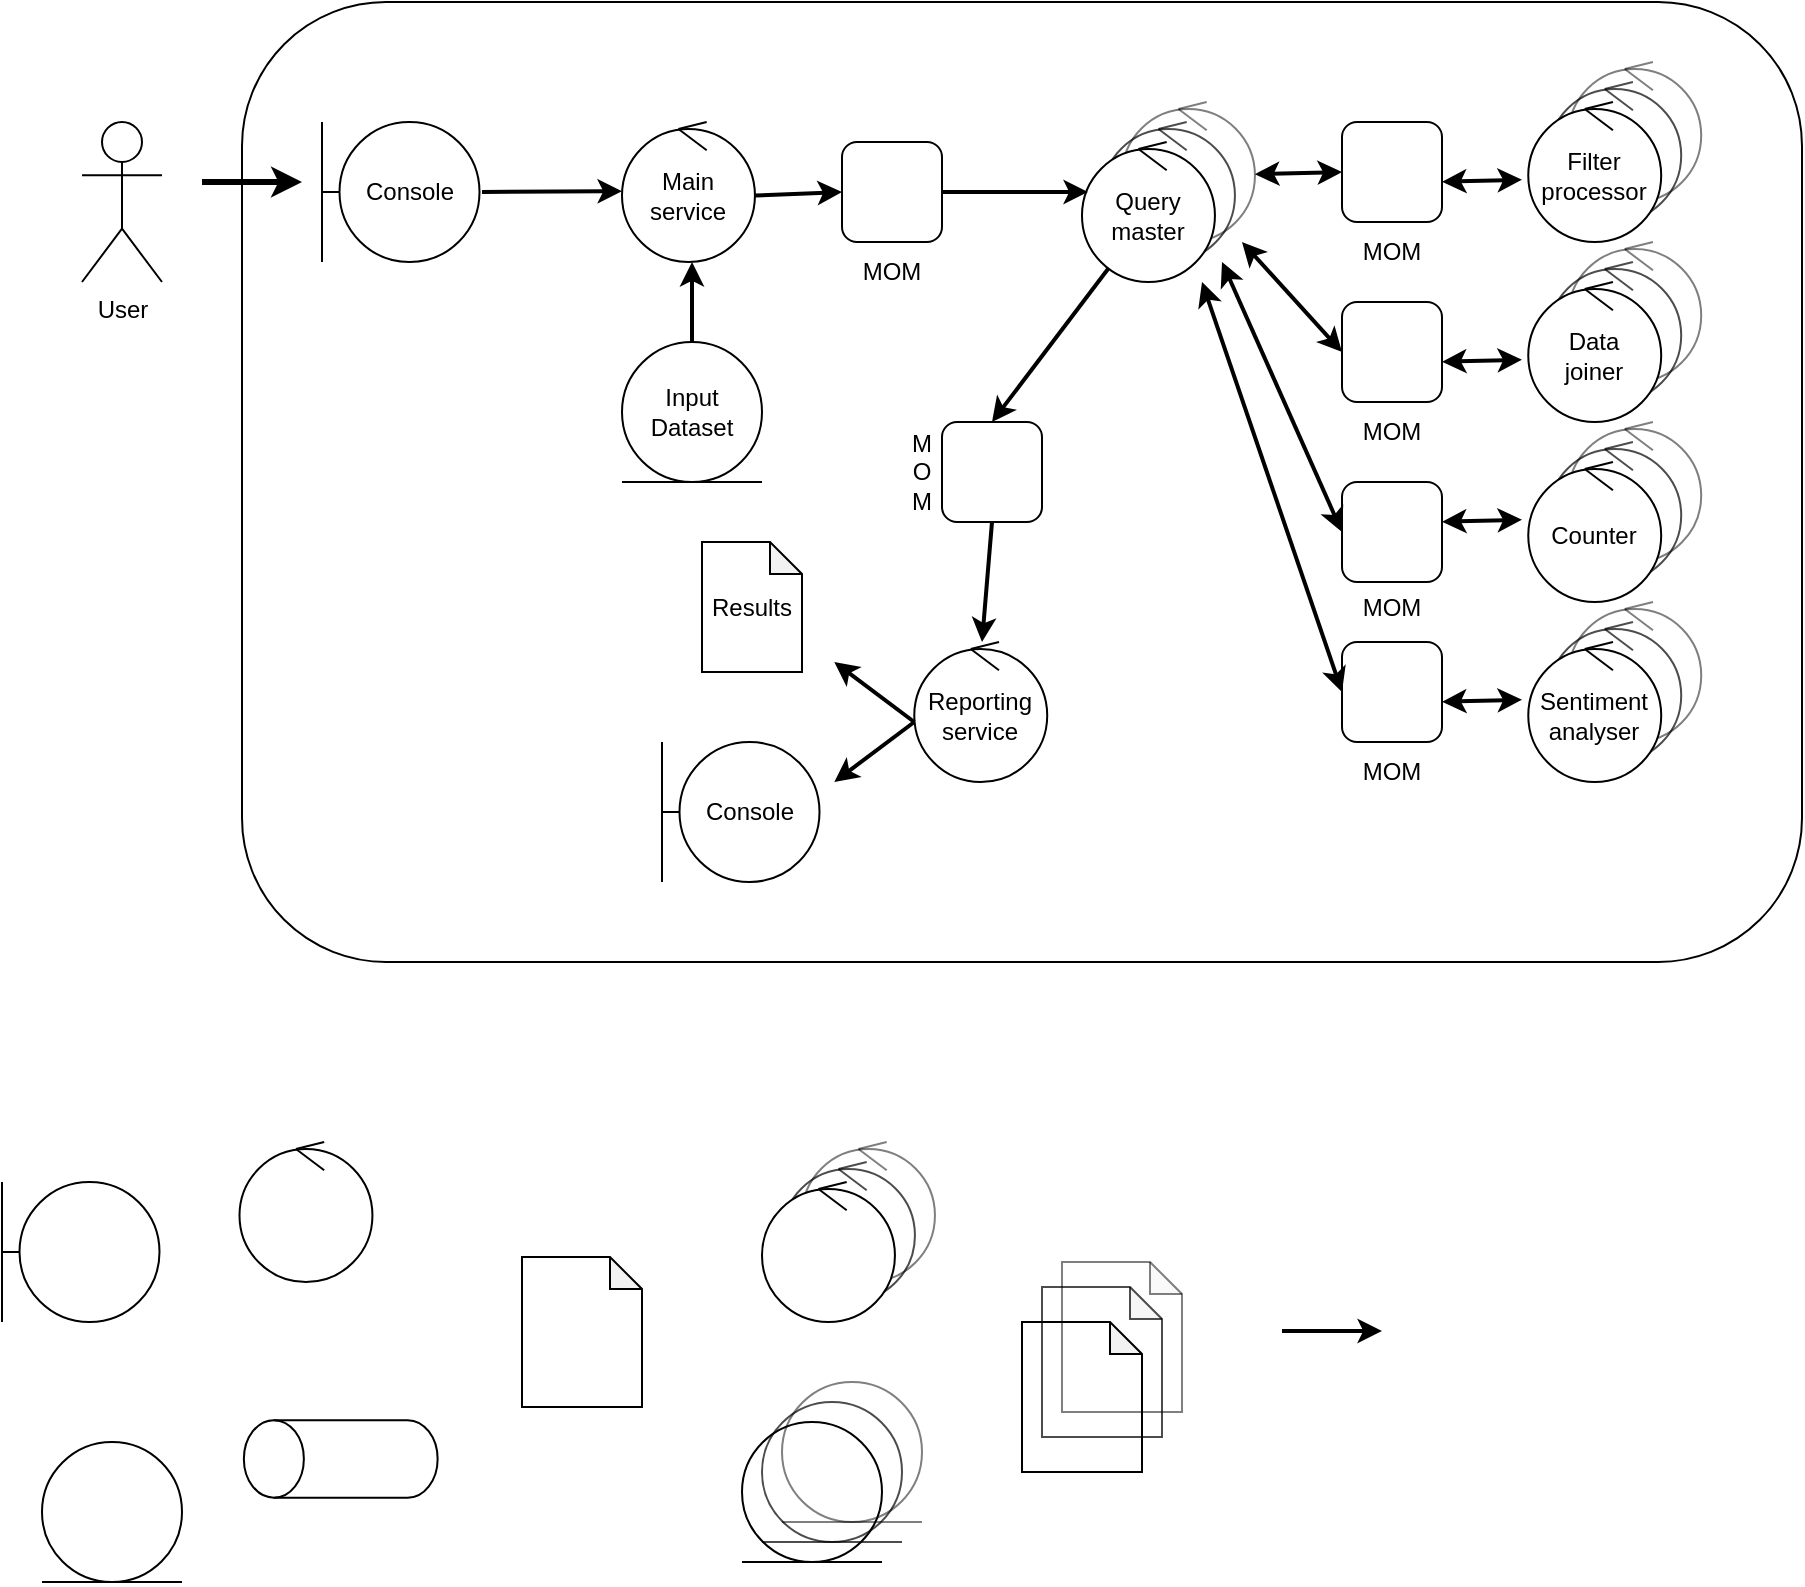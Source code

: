 <mxfile version="24.1.0" type="device" pages="5">
  <diagram name="Diagrama de robustez" id="14UugDq65mbZu9CfkLJA">
    <mxGraphModel dx="1572" dy="783" grid="1" gridSize="10" guides="1" tooltips="1" connect="1" arrows="1" fold="1" page="0" pageScale="1" pageWidth="827" pageHeight="1169" math="0" shadow="0">
      <root>
        <mxCell id="0" />
        <mxCell id="1" parent="0" />
        <mxCell id="PK46gu2pThoI_J-BtIrZ-8" value="" style="group" parent="1" vertex="1" connectable="0">
          <mxGeometry x="20" y="750" width="78.75" height="70" as="geometry" />
        </mxCell>
        <mxCell id="PK46gu2pThoI_J-BtIrZ-5" value="" style="ellipse;whiteSpace=wrap;html=1;aspect=fixed;fillColor=none;" parent="PK46gu2pThoI_J-BtIrZ-8" vertex="1">
          <mxGeometry x="8.75" width="70" height="70" as="geometry" />
        </mxCell>
        <mxCell id="PK46gu2pThoI_J-BtIrZ-6" value="" style="endArrow=none;html=1;rounded=0;" parent="PK46gu2pThoI_J-BtIrZ-8" edge="1">
          <mxGeometry width="50" height="50" relative="1" as="geometry">
            <mxPoint y="70" as="sourcePoint" />
            <mxPoint as="targetPoint" />
            <Array as="points">
              <mxPoint y="35" />
            </Array>
          </mxGeometry>
        </mxCell>
        <mxCell id="PK46gu2pThoI_J-BtIrZ-7" value="" style="endArrow=none;html=1;rounded=0;" parent="PK46gu2pThoI_J-BtIrZ-8" edge="1">
          <mxGeometry width="50" height="50" relative="1" as="geometry">
            <mxPoint y="35" as="sourcePoint" />
            <mxPoint x="8.75" y="35" as="targetPoint" />
          </mxGeometry>
        </mxCell>
        <mxCell id="PK46gu2pThoI_J-BtIrZ-15" value="" style="group" parent="PK46gu2pThoI_J-BtIrZ-8" vertex="1" connectable="0">
          <mxGeometry x="118.75" y="-20" width="66.47" height="70" as="geometry" />
        </mxCell>
        <mxCell id="PK46gu2pThoI_J-BtIrZ-9" value="" style="ellipse;whiteSpace=wrap;html=1;aspect=fixed;fillColor=none;" parent="PK46gu2pThoI_J-BtIrZ-15" vertex="1">
          <mxGeometry y="3.53" width="66.47" height="66.47" as="geometry" />
        </mxCell>
        <mxCell id="PK46gu2pThoI_J-BtIrZ-10" value="" style="endArrow=none;html=1;rounded=0;" parent="PK46gu2pThoI_J-BtIrZ-15" edge="1">
          <mxGeometry width="50" height="50" relative="1" as="geometry">
            <mxPoint x="28.235" y="3.529" as="sourcePoint" />
            <mxPoint x="42.352" as="targetPoint" />
          </mxGeometry>
        </mxCell>
        <mxCell id="PK46gu2pThoI_J-BtIrZ-11" value="" style="endArrow=none;html=1;rounded=0;" parent="PK46gu2pThoI_J-BtIrZ-15" edge="1">
          <mxGeometry width="50" height="50" relative="1" as="geometry">
            <mxPoint x="28.235" y="3.529" as="sourcePoint" />
            <mxPoint x="42.352" y="14.118" as="targetPoint" />
          </mxGeometry>
        </mxCell>
        <mxCell id="PK46gu2pThoI_J-BtIrZ-23" value="" style="shape=note;whiteSpace=wrap;html=1;backgroundOutline=1;darkOpacity=0.05;fillColor=none;size=16;" parent="1" vertex="1">
          <mxGeometry x="280" y="787.5" width="60" height="75" as="geometry" />
        </mxCell>
        <mxCell id="PK46gu2pThoI_J-BtIrZ-57" value="" style="group" parent="1" vertex="1" connectable="0">
          <mxGeometry x="410" y="850" width="70" height="90" as="geometry" />
        </mxCell>
        <mxCell id="PK46gu2pThoI_J-BtIrZ-55" value="" style="ellipse;whiteSpace=wrap;html=1;aspect=fixed;fillColor=none;rotation=-90;opacity=50;" parent="PK46gu2pThoI_J-BtIrZ-57" vertex="1">
          <mxGeometry width="70" height="70" as="geometry" />
        </mxCell>
        <mxCell id="PK46gu2pThoI_J-BtIrZ-56" value="" style="endArrow=none;html=1;rounded=0;opacity=50;" parent="PK46gu2pThoI_J-BtIrZ-57" edge="1">
          <mxGeometry width="50" height="50" relative="1" as="geometry">
            <mxPoint x="70" y="70" as="sourcePoint" />
            <mxPoint y="70" as="targetPoint" />
            <Array as="points">
              <mxPoint x="35" y="70" />
            </Array>
          </mxGeometry>
        </mxCell>
        <mxCell id="PK46gu2pThoI_J-BtIrZ-61" value="" style="group" parent="PK46gu2pThoI_J-BtIrZ-57" vertex="1" connectable="0">
          <mxGeometry x="-10" y="10" width="70" height="80" as="geometry" />
        </mxCell>
        <mxCell id="PK46gu2pThoI_J-BtIrZ-59" value="" style="ellipse;whiteSpace=wrap;html=1;aspect=fixed;fillColor=none;rotation=-90;container=0;opacity=70;" parent="PK46gu2pThoI_J-BtIrZ-61" vertex="1">
          <mxGeometry width="70" height="70" as="geometry" />
        </mxCell>
        <mxCell id="PK46gu2pThoI_J-BtIrZ-60" value="" style="endArrow=none;html=1;rounded=0;opacity=70;" parent="PK46gu2pThoI_J-BtIrZ-61" edge="1">
          <mxGeometry width="50" height="50" relative="1" as="geometry">
            <mxPoint x="70" y="70" as="sourcePoint" />
            <mxPoint y="70" as="targetPoint" />
            <Array as="points">
              <mxPoint x="35" y="70" />
            </Array>
          </mxGeometry>
        </mxCell>
        <mxCell id="PK46gu2pThoI_J-BtIrZ-62" value="" style="group" parent="PK46gu2pThoI_J-BtIrZ-61" vertex="1" connectable="0">
          <mxGeometry x="-10" y="10" width="70" height="70" as="geometry" />
        </mxCell>
        <mxCell id="PK46gu2pThoI_J-BtIrZ-63" value="" style="ellipse;whiteSpace=wrap;html=1;aspect=fixed;fillColor=none;rotation=-90;" parent="PK46gu2pThoI_J-BtIrZ-62" vertex="1">
          <mxGeometry width="70" height="70" as="geometry" />
        </mxCell>
        <mxCell id="PK46gu2pThoI_J-BtIrZ-64" value="" style="endArrow=none;html=1;rounded=0;" parent="PK46gu2pThoI_J-BtIrZ-62" edge="1">
          <mxGeometry width="50" height="50" relative="1" as="geometry">
            <mxPoint x="70" y="70" as="sourcePoint" />
            <mxPoint y="70" as="targetPoint" />
            <Array as="points">
              <mxPoint x="35" y="70" />
            </Array>
          </mxGeometry>
        </mxCell>
        <mxCell id="PK46gu2pThoI_J-BtIrZ-68" value="" style="group" parent="1" vertex="1" connectable="0">
          <mxGeometry x="530" y="790" width="80" height="105" as="geometry" />
        </mxCell>
        <mxCell id="PK46gu2pThoI_J-BtIrZ-65" value="" style="shape=note;whiteSpace=wrap;html=1;backgroundOutline=1;darkOpacity=0.05;fillColor=none;size=16;opacity=50;" parent="PK46gu2pThoI_J-BtIrZ-68" vertex="1">
          <mxGeometry x="20" width="60" height="75" as="geometry" />
        </mxCell>
        <mxCell id="PK46gu2pThoI_J-BtIrZ-66" value="" style="shape=note;whiteSpace=wrap;html=1;backgroundOutline=1;darkOpacity=0.05;fillColor=none;size=16;opacity=70;" parent="PK46gu2pThoI_J-BtIrZ-68" vertex="1">
          <mxGeometry x="10" y="12.5" width="60" height="75" as="geometry" />
        </mxCell>
        <mxCell id="PK46gu2pThoI_J-BtIrZ-67" value="" style="shape=note;whiteSpace=wrap;html=1;backgroundOutline=1;darkOpacity=0.05;fillColor=none;size=16;" parent="PK46gu2pThoI_J-BtIrZ-68" vertex="1">
          <mxGeometry y="30" width="60" height="75" as="geometry" />
        </mxCell>
        <mxCell id="PK46gu2pThoI_J-BtIrZ-86" value="" style="group" parent="1" vertex="1" connectable="0">
          <mxGeometry x="40" y="880" width="70" height="70" as="geometry" />
        </mxCell>
        <mxCell id="PK46gu2pThoI_J-BtIrZ-18" value="" style="ellipse;whiteSpace=wrap;html=1;aspect=fixed;fillColor=none;rotation=0;" parent="PK46gu2pThoI_J-BtIrZ-86" vertex="1">
          <mxGeometry width="70" height="70" as="geometry" />
        </mxCell>
        <mxCell id="PK46gu2pThoI_J-BtIrZ-19" value="" style="endArrow=none;html=1;rounded=0;" parent="PK46gu2pThoI_J-BtIrZ-86" edge="1">
          <mxGeometry width="50" height="50" relative="1" as="geometry">
            <mxPoint x="70" y="70" as="sourcePoint" />
            <mxPoint y="70" as="targetPoint" />
            <Array as="points">
              <mxPoint x="35" y="70" />
            </Array>
          </mxGeometry>
        </mxCell>
        <mxCell id="PK46gu2pThoI_J-BtIrZ-90" value="" style="endArrow=classic;html=1;rounded=0;strokeWidth=2;" parent="1" edge="1">
          <mxGeometry width="50" height="50" relative="1" as="geometry">
            <mxPoint x="660" y="824.5" as="sourcePoint" />
            <mxPoint x="710" y="824.5" as="targetPoint" />
          </mxGeometry>
        </mxCell>
        <mxCell id="PK46gu2pThoI_J-BtIrZ-120" value="" style="group" parent="1" vertex="1" connectable="0">
          <mxGeometry x="410" y="730" width="76.47" height="90" as="geometry" />
        </mxCell>
        <mxCell id="PK46gu2pThoI_J-BtIrZ-121" value="" style="ellipse;whiteSpace=wrap;html=1;aspect=fixed;fillColor=none;opacity=50;" parent="PK46gu2pThoI_J-BtIrZ-120" vertex="1">
          <mxGeometry x="10" y="3.53" width="66.47" height="66.47" as="geometry" />
        </mxCell>
        <mxCell id="PK46gu2pThoI_J-BtIrZ-122" value="" style="endArrow=none;html=1;rounded=0;opacity=50;" parent="PK46gu2pThoI_J-BtIrZ-120" edge="1">
          <mxGeometry width="50" height="50" relative="1" as="geometry">
            <mxPoint x="38.235" y="3.529" as="sourcePoint" />
            <mxPoint x="52.352" as="targetPoint" />
          </mxGeometry>
        </mxCell>
        <mxCell id="PK46gu2pThoI_J-BtIrZ-123" value="" style="endArrow=none;html=1;rounded=0;opacity=50;" parent="PK46gu2pThoI_J-BtIrZ-120" edge="1">
          <mxGeometry width="50" height="50" relative="1" as="geometry">
            <mxPoint x="38.235" y="3.529" as="sourcePoint" />
            <mxPoint x="52.352" y="14.118" as="targetPoint" />
          </mxGeometry>
        </mxCell>
        <mxCell id="PK46gu2pThoI_J-BtIrZ-124" value="" style="group" parent="PK46gu2pThoI_J-BtIrZ-120" vertex="1" connectable="0">
          <mxGeometry y="10" width="66.47" height="80" as="geometry" />
        </mxCell>
        <mxCell id="PK46gu2pThoI_J-BtIrZ-125" value="" style="ellipse;whiteSpace=wrap;html=1;aspect=fixed;fillColor=none;container=0;opacity=70;" parent="PK46gu2pThoI_J-BtIrZ-124" vertex="1">
          <mxGeometry y="3.53" width="66.47" height="66.47" as="geometry" />
        </mxCell>
        <mxCell id="PK46gu2pThoI_J-BtIrZ-126" value="" style="endArrow=none;html=1;rounded=0;opacity=70;" parent="PK46gu2pThoI_J-BtIrZ-124" edge="1">
          <mxGeometry width="50" height="50" relative="1" as="geometry">
            <mxPoint x="28.235" y="3.529" as="sourcePoint" />
            <mxPoint x="42.352" as="targetPoint" />
          </mxGeometry>
        </mxCell>
        <mxCell id="PK46gu2pThoI_J-BtIrZ-127" value="" style="endArrow=none;html=1;rounded=0;opacity=70;" parent="PK46gu2pThoI_J-BtIrZ-124" edge="1">
          <mxGeometry width="50" height="50" relative="1" as="geometry">
            <mxPoint x="28.235" y="3.529" as="sourcePoint" />
            <mxPoint x="42.352" y="14.118" as="targetPoint" />
          </mxGeometry>
        </mxCell>
        <mxCell id="PK46gu2pThoI_J-BtIrZ-128" value="" style="ellipse;whiteSpace=wrap;html=1;aspect=fixed;fillColor=default;" parent="PK46gu2pThoI_J-BtIrZ-124" vertex="1">
          <mxGeometry x="-10" y="13.53" width="66.47" height="66.47" as="geometry" />
        </mxCell>
        <mxCell id="PK46gu2pThoI_J-BtIrZ-129" value="" style="endArrow=none;html=1;rounded=0;" parent="PK46gu2pThoI_J-BtIrZ-124" edge="1">
          <mxGeometry width="50" height="50" relative="1" as="geometry">
            <mxPoint x="18.235" y="13.529" as="sourcePoint" />
            <mxPoint x="32.352" y="10" as="targetPoint" />
          </mxGeometry>
        </mxCell>
        <mxCell id="PK46gu2pThoI_J-BtIrZ-130" value="" style="endArrow=none;html=1;rounded=0;" parent="PK46gu2pThoI_J-BtIrZ-124" edge="1">
          <mxGeometry width="50" height="50" relative="1" as="geometry">
            <mxPoint x="18.235" y="13.529" as="sourcePoint" />
            <mxPoint x="32.352" y="24.118" as="targetPoint" />
          </mxGeometry>
        </mxCell>
        <mxCell id="PK46gu2pThoI_J-BtIrZ-131" value="" style="rounded=1;whiteSpace=wrap;html=1;fillColor=none;movable=1;resizable=1;rotatable=1;deletable=1;editable=1;locked=0;connectable=1;" parent="1" vertex="1">
          <mxGeometry x="140" y="160" width="780" height="480" as="geometry" />
        </mxCell>
        <mxCell id="PK46gu2pThoI_J-BtIrZ-22" value="" style="shape=cylinder3;whiteSpace=wrap;html=1;boundedLbl=1;backgroundOutline=1;size=15;fillColor=none;rotation=-90;" parent="1" vertex="1">
          <mxGeometry x="170" y="840" width="38.75" height="96.88" as="geometry" />
        </mxCell>
        <mxCell id="PK46gu2pThoI_J-BtIrZ-92" value="" style="shape=image;verticalLabelPosition=bottom;labelBackgroundColor=default;verticalAlign=top;aspect=fixed;imageAspect=0;image=https://static-00.iconduck.com/assets.00/rabbitmq-icon-242x256-0y9dqnak.png;" parent="1" vertex="1">
          <mxGeometry x="185.19" y="873.44" width="28.36" height="30" as="geometry" />
        </mxCell>
        <mxCell id="wlPCQBl3LirrLiatgwRf-128" value="&lt;font face=&quot;Helvetica&quot;&gt;User&lt;/font&gt;" style="shape=umlActor;verticalLabelPosition=bottom;verticalAlign=top;html=1;outlineConnect=0;hachureGap=4;fontFamily=Architects Daughter;fontSource=https%3A%2F%2Ffonts.googleapis.com%2Fcss%3Ffamily%3DArchitects%2BDaughter;" vertex="1" parent="1">
          <mxGeometry x="60" y="220" width="40" height="80" as="geometry" />
        </mxCell>
        <mxCell id="wlPCQBl3LirrLiatgwRf-129" value="" style="endArrow=classic;html=1;rounded=0;strokeWidth=3;" edge="1" parent="1">
          <mxGeometry width="50" height="50" relative="1" as="geometry">
            <mxPoint x="120" y="250" as="sourcePoint" />
            <mxPoint x="170" y="250" as="targetPoint" />
          </mxGeometry>
        </mxCell>
        <mxCell id="wlPCQBl3LirrLiatgwRf-130" value="" style="endArrow=classic;html=1;rounded=0;strokeWidth=2;" edge="1" parent="1">
          <mxGeometry width="50" height="50" relative="1" as="geometry">
            <mxPoint x="260" y="255" as="sourcePoint" />
            <mxPoint x="330" y="254.58" as="targetPoint" />
          </mxGeometry>
        </mxCell>
        <mxCell id="wlPCQBl3LirrLiatgwRf-131" value="" style="group" vertex="1" connectable="0" parent="1">
          <mxGeometry x="180" y="220" width="78.75" height="70" as="geometry" />
        </mxCell>
        <mxCell id="wlPCQBl3LirrLiatgwRf-132" value="Console" style="ellipse;whiteSpace=wrap;html=1;aspect=fixed;fillColor=none;" vertex="1" parent="wlPCQBl3LirrLiatgwRf-131">
          <mxGeometry x="8.75" width="70" height="70" as="geometry" />
        </mxCell>
        <mxCell id="wlPCQBl3LirrLiatgwRf-133" value="" style="endArrow=none;html=1;rounded=0;" edge="1" parent="wlPCQBl3LirrLiatgwRf-131">
          <mxGeometry width="50" height="50" relative="1" as="geometry">
            <mxPoint y="70" as="sourcePoint" />
            <mxPoint as="targetPoint" />
            <Array as="points">
              <mxPoint y="35" />
            </Array>
          </mxGeometry>
        </mxCell>
        <mxCell id="wlPCQBl3LirrLiatgwRf-134" value="" style="endArrow=none;html=1;rounded=0;" edge="1" parent="wlPCQBl3LirrLiatgwRf-131">
          <mxGeometry width="50" height="50" relative="1" as="geometry">
            <mxPoint y="35" as="sourcePoint" />
            <mxPoint x="8.75" y="35" as="targetPoint" />
          </mxGeometry>
        </mxCell>
        <mxCell id="wlPCQBl3LirrLiatgwRf-136" value="" style="group" vertex="1" connectable="0" parent="1">
          <mxGeometry x="330" y="220" width="66.47" height="70" as="geometry" />
        </mxCell>
        <mxCell id="wlPCQBl3LirrLiatgwRf-137" value="Main service" style="ellipse;whiteSpace=wrap;html=1;aspect=fixed;fillColor=none;" vertex="1" parent="wlPCQBl3LirrLiatgwRf-136">
          <mxGeometry y="3.53" width="66.47" height="66.47" as="geometry" />
        </mxCell>
        <mxCell id="wlPCQBl3LirrLiatgwRf-138" value="" style="endArrow=none;html=1;rounded=0;" edge="1" parent="wlPCQBl3LirrLiatgwRf-136">
          <mxGeometry width="50" height="50" relative="1" as="geometry">
            <mxPoint x="28.235" y="3.529" as="sourcePoint" />
            <mxPoint x="42.352" as="targetPoint" />
          </mxGeometry>
        </mxCell>
        <mxCell id="wlPCQBl3LirrLiatgwRf-139" value="" style="endArrow=none;html=1;rounded=0;" edge="1" parent="wlPCQBl3LirrLiatgwRf-136">
          <mxGeometry width="50" height="50" relative="1" as="geometry">
            <mxPoint x="28.235" y="3.529" as="sourcePoint" />
            <mxPoint x="42.352" y="14.118" as="targetPoint" />
          </mxGeometry>
        </mxCell>
        <mxCell id="wlPCQBl3LirrLiatgwRf-140" value="" style="group" vertex="1" connectable="0" parent="1">
          <mxGeometry x="330" y="330" width="70" height="70" as="geometry" />
        </mxCell>
        <mxCell id="wlPCQBl3LirrLiatgwRf-141" value="Input Dataset" style="ellipse;whiteSpace=wrap;html=1;aspect=fixed;fillColor=none;rotation=0;" vertex="1" parent="wlPCQBl3LirrLiatgwRf-140">
          <mxGeometry width="70" height="70" as="geometry" />
        </mxCell>
        <mxCell id="wlPCQBl3LirrLiatgwRf-142" value="" style="endArrow=none;html=1;rounded=0;" edge="1" parent="wlPCQBl3LirrLiatgwRf-140">
          <mxGeometry width="50" height="50" relative="1" as="geometry">
            <mxPoint x="70" y="70" as="sourcePoint" />
            <mxPoint y="70" as="targetPoint" />
            <Array as="points">
              <mxPoint x="35" y="70" />
            </Array>
          </mxGeometry>
        </mxCell>
        <mxCell id="wlPCQBl3LirrLiatgwRf-143" value="" style="endArrow=classic;html=1;rounded=0;strokeWidth=2;exitX=0.5;exitY=0;exitDx=0;exitDy=0;" edge="1" parent="1" source="wlPCQBl3LirrLiatgwRf-141">
          <mxGeometry width="50" height="50" relative="1" as="geometry">
            <mxPoint x="420" y="640" as="sourcePoint" />
            <mxPoint x="365" y="290" as="targetPoint" />
          </mxGeometry>
        </mxCell>
        <mxCell id="wlPCQBl3LirrLiatgwRf-150" value="" style="group" vertex="1" connectable="0" parent="1">
          <mxGeometry x="570" y="210" width="76.47" height="90" as="geometry" />
        </mxCell>
        <mxCell id="wlPCQBl3LirrLiatgwRf-151" value="" style="ellipse;whiteSpace=wrap;html=1;aspect=fixed;fillColor=none;opacity=50;" vertex="1" parent="wlPCQBl3LirrLiatgwRf-150">
          <mxGeometry x="10" y="3.53" width="66.47" height="66.47" as="geometry" />
        </mxCell>
        <mxCell id="wlPCQBl3LirrLiatgwRf-152" value="" style="endArrow=none;html=1;rounded=0;opacity=50;" edge="1" parent="wlPCQBl3LirrLiatgwRf-150">
          <mxGeometry width="50" height="50" relative="1" as="geometry">
            <mxPoint x="38.235" y="3.529" as="sourcePoint" />
            <mxPoint x="52.352" as="targetPoint" />
          </mxGeometry>
        </mxCell>
        <mxCell id="wlPCQBl3LirrLiatgwRf-153" value="" style="endArrow=none;html=1;rounded=0;opacity=50;" edge="1" parent="wlPCQBl3LirrLiatgwRf-150">
          <mxGeometry width="50" height="50" relative="1" as="geometry">
            <mxPoint x="38.235" y="3.529" as="sourcePoint" />
            <mxPoint x="52.352" y="14.118" as="targetPoint" />
          </mxGeometry>
        </mxCell>
        <mxCell id="wlPCQBl3LirrLiatgwRf-154" value="" style="group" vertex="1" connectable="0" parent="wlPCQBl3LirrLiatgwRf-150">
          <mxGeometry y="10" width="66.47" height="80" as="geometry" />
        </mxCell>
        <mxCell id="wlPCQBl3LirrLiatgwRf-155" value="" style="ellipse;whiteSpace=wrap;html=1;aspect=fixed;fillColor=none;container=0;opacity=70;" vertex="1" parent="wlPCQBl3LirrLiatgwRf-154">
          <mxGeometry y="3.53" width="66.47" height="66.47" as="geometry" />
        </mxCell>
        <mxCell id="wlPCQBl3LirrLiatgwRf-156" value="" style="endArrow=none;html=1;rounded=0;opacity=70;" edge="1" parent="wlPCQBl3LirrLiatgwRf-154">
          <mxGeometry width="50" height="50" relative="1" as="geometry">
            <mxPoint x="28.235" y="3.529" as="sourcePoint" />
            <mxPoint x="42.352" as="targetPoint" />
          </mxGeometry>
        </mxCell>
        <mxCell id="wlPCQBl3LirrLiatgwRf-157" value="" style="endArrow=none;html=1;rounded=0;opacity=70;" edge="1" parent="wlPCQBl3LirrLiatgwRf-154">
          <mxGeometry width="50" height="50" relative="1" as="geometry">
            <mxPoint x="28.235" y="3.529" as="sourcePoint" />
            <mxPoint x="42.352" y="14.118" as="targetPoint" />
          </mxGeometry>
        </mxCell>
        <mxCell id="wlPCQBl3LirrLiatgwRf-158" value="Query master" style="ellipse;whiteSpace=wrap;html=1;aspect=fixed;fillColor=default;" vertex="1" parent="wlPCQBl3LirrLiatgwRf-154">
          <mxGeometry x="-10" y="13.53" width="66.47" height="66.47" as="geometry" />
        </mxCell>
        <mxCell id="wlPCQBl3LirrLiatgwRf-159" value="" style="endArrow=none;html=1;rounded=0;" edge="1" parent="wlPCQBl3LirrLiatgwRf-154">
          <mxGeometry width="50" height="50" relative="1" as="geometry">
            <mxPoint x="18.235" y="13.529" as="sourcePoint" />
            <mxPoint x="32.352" y="10" as="targetPoint" />
          </mxGeometry>
        </mxCell>
        <mxCell id="wlPCQBl3LirrLiatgwRf-160" value="" style="endArrow=none;html=1;rounded=0;" edge="1" parent="wlPCQBl3LirrLiatgwRf-154">
          <mxGeometry width="50" height="50" relative="1" as="geometry">
            <mxPoint x="18.235" y="13.529" as="sourcePoint" />
            <mxPoint x="32.352" y="24.118" as="targetPoint" />
          </mxGeometry>
        </mxCell>
        <mxCell id="wlPCQBl3LirrLiatgwRf-161" value="" style="group" vertex="1" connectable="0" parent="1">
          <mxGeometry x="793.13" y="190" width="76.47" height="90" as="geometry" />
        </mxCell>
        <mxCell id="wlPCQBl3LirrLiatgwRf-162" value="" style="ellipse;whiteSpace=wrap;html=1;aspect=fixed;fillColor=none;opacity=50;" vertex="1" parent="wlPCQBl3LirrLiatgwRf-161">
          <mxGeometry x="10" y="3.53" width="66.47" height="66.47" as="geometry" />
        </mxCell>
        <mxCell id="wlPCQBl3LirrLiatgwRf-163" value="" style="endArrow=none;html=1;rounded=0;opacity=50;" edge="1" parent="wlPCQBl3LirrLiatgwRf-161">
          <mxGeometry width="50" height="50" relative="1" as="geometry">
            <mxPoint x="38.235" y="3.529" as="sourcePoint" />
            <mxPoint x="52.352" as="targetPoint" />
          </mxGeometry>
        </mxCell>
        <mxCell id="wlPCQBl3LirrLiatgwRf-164" value="" style="endArrow=none;html=1;rounded=0;opacity=50;" edge="1" parent="wlPCQBl3LirrLiatgwRf-161">
          <mxGeometry width="50" height="50" relative="1" as="geometry">
            <mxPoint x="38.235" y="3.529" as="sourcePoint" />
            <mxPoint x="52.352" y="14.118" as="targetPoint" />
          </mxGeometry>
        </mxCell>
        <mxCell id="wlPCQBl3LirrLiatgwRf-165" value="" style="group" vertex="1" connectable="0" parent="wlPCQBl3LirrLiatgwRf-161">
          <mxGeometry y="10" width="66.47" height="80" as="geometry" />
        </mxCell>
        <mxCell id="wlPCQBl3LirrLiatgwRf-166" value="" style="ellipse;whiteSpace=wrap;html=1;aspect=fixed;fillColor=none;container=0;opacity=70;" vertex="1" parent="wlPCQBl3LirrLiatgwRf-165">
          <mxGeometry y="3.53" width="66.47" height="66.47" as="geometry" />
        </mxCell>
        <mxCell id="wlPCQBl3LirrLiatgwRf-167" value="" style="endArrow=none;html=1;rounded=0;opacity=70;" edge="1" parent="wlPCQBl3LirrLiatgwRf-165">
          <mxGeometry width="50" height="50" relative="1" as="geometry">
            <mxPoint x="28.235" y="3.529" as="sourcePoint" />
            <mxPoint x="42.352" as="targetPoint" />
          </mxGeometry>
        </mxCell>
        <mxCell id="wlPCQBl3LirrLiatgwRf-168" value="" style="endArrow=none;html=1;rounded=0;opacity=70;" edge="1" parent="wlPCQBl3LirrLiatgwRf-165">
          <mxGeometry width="50" height="50" relative="1" as="geometry">
            <mxPoint x="28.235" y="3.529" as="sourcePoint" />
            <mxPoint x="42.352" y="14.118" as="targetPoint" />
          </mxGeometry>
        </mxCell>
        <mxCell id="wlPCQBl3LirrLiatgwRf-169" value="Filter processor" style="ellipse;whiteSpace=wrap;html=1;aspect=fixed;fillColor=default;" vertex="1" parent="wlPCQBl3LirrLiatgwRf-165">
          <mxGeometry x="-10" y="13.53" width="66.47" height="66.47" as="geometry" />
        </mxCell>
        <mxCell id="wlPCQBl3LirrLiatgwRf-170" value="" style="endArrow=none;html=1;rounded=0;" edge="1" parent="wlPCQBl3LirrLiatgwRf-165">
          <mxGeometry width="50" height="50" relative="1" as="geometry">
            <mxPoint x="18.235" y="13.529" as="sourcePoint" />
            <mxPoint x="32.352" y="10" as="targetPoint" />
          </mxGeometry>
        </mxCell>
        <mxCell id="wlPCQBl3LirrLiatgwRf-171" value="" style="endArrow=none;html=1;rounded=0;" edge="1" parent="wlPCQBl3LirrLiatgwRf-165">
          <mxGeometry width="50" height="50" relative="1" as="geometry">
            <mxPoint x="18.235" y="13.529" as="sourcePoint" />
            <mxPoint x="32.352" y="24.118" as="targetPoint" />
          </mxGeometry>
        </mxCell>
        <mxCell id="wlPCQBl3LirrLiatgwRf-172" value="" style="group" vertex="1" connectable="0" parent="1">
          <mxGeometry x="793.13" y="280" width="76.47" height="90" as="geometry" />
        </mxCell>
        <mxCell id="wlPCQBl3LirrLiatgwRf-173" value="" style="ellipse;whiteSpace=wrap;html=1;aspect=fixed;fillColor=none;opacity=50;" vertex="1" parent="wlPCQBl3LirrLiatgwRf-172">
          <mxGeometry x="10" y="3.53" width="66.47" height="66.47" as="geometry" />
        </mxCell>
        <mxCell id="wlPCQBl3LirrLiatgwRf-174" value="" style="endArrow=none;html=1;rounded=0;opacity=50;" edge="1" parent="wlPCQBl3LirrLiatgwRf-172">
          <mxGeometry width="50" height="50" relative="1" as="geometry">
            <mxPoint x="38.235" y="3.529" as="sourcePoint" />
            <mxPoint x="52.352" as="targetPoint" />
          </mxGeometry>
        </mxCell>
        <mxCell id="wlPCQBl3LirrLiatgwRf-175" value="" style="endArrow=none;html=1;rounded=0;opacity=50;" edge="1" parent="wlPCQBl3LirrLiatgwRf-172">
          <mxGeometry width="50" height="50" relative="1" as="geometry">
            <mxPoint x="38.235" y="3.529" as="sourcePoint" />
            <mxPoint x="52.352" y="14.118" as="targetPoint" />
          </mxGeometry>
        </mxCell>
        <mxCell id="wlPCQBl3LirrLiatgwRf-176" value="" style="group" vertex="1" connectable="0" parent="wlPCQBl3LirrLiatgwRf-172">
          <mxGeometry y="10" width="66.47" height="80" as="geometry" />
        </mxCell>
        <mxCell id="wlPCQBl3LirrLiatgwRf-177" value="" style="ellipse;whiteSpace=wrap;html=1;aspect=fixed;fillColor=none;container=0;opacity=70;" vertex="1" parent="wlPCQBl3LirrLiatgwRf-176">
          <mxGeometry y="3.53" width="66.47" height="66.47" as="geometry" />
        </mxCell>
        <mxCell id="wlPCQBl3LirrLiatgwRf-178" value="" style="endArrow=none;html=1;rounded=0;opacity=70;" edge="1" parent="wlPCQBl3LirrLiatgwRf-176">
          <mxGeometry width="50" height="50" relative="1" as="geometry">
            <mxPoint x="28.235" y="3.529" as="sourcePoint" />
            <mxPoint x="42.352" as="targetPoint" />
          </mxGeometry>
        </mxCell>
        <mxCell id="wlPCQBl3LirrLiatgwRf-179" value="" style="endArrow=none;html=1;rounded=0;opacity=70;" edge="1" parent="wlPCQBl3LirrLiatgwRf-176">
          <mxGeometry width="50" height="50" relative="1" as="geometry">
            <mxPoint x="28.235" y="3.529" as="sourcePoint" />
            <mxPoint x="42.352" y="14.118" as="targetPoint" />
          </mxGeometry>
        </mxCell>
        <mxCell id="wlPCQBl3LirrLiatgwRf-180" value="Data&lt;div&gt;joiner&lt;/div&gt;" style="ellipse;whiteSpace=wrap;html=1;aspect=fixed;fillColor=default;" vertex="1" parent="wlPCQBl3LirrLiatgwRf-176">
          <mxGeometry x="-10" y="13.53" width="66.47" height="66.47" as="geometry" />
        </mxCell>
        <mxCell id="wlPCQBl3LirrLiatgwRf-181" value="" style="endArrow=none;html=1;rounded=0;" edge="1" parent="wlPCQBl3LirrLiatgwRf-176">
          <mxGeometry width="50" height="50" relative="1" as="geometry">
            <mxPoint x="18.235" y="13.529" as="sourcePoint" />
            <mxPoint x="32.352" y="10" as="targetPoint" />
          </mxGeometry>
        </mxCell>
        <mxCell id="wlPCQBl3LirrLiatgwRf-182" value="" style="endArrow=none;html=1;rounded=0;" edge="1" parent="wlPCQBl3LirrLiatgwRf-176">
          <mxGeometry width="50" height="50" relative="1" as="geometry">
            <mxPoint x="18.235" y="13.529" as="sourcePoint" />
            <mxPoint x="32.352" y="24.118" as="targetPoint" />
          </mxGeometry>
        </mxCell>
        <mxCell id="wlPCQBl3LirrLiatgwRf-183" value="" style="group" vertex="1" connectable="0" parent="1">
          <mxGeometry x="793.13" y="370" width="76.47" height="90" as="geometry" />
        </mxCell>
        <mxCell id="wlPCQBl3LirrLiatgwRf-184" value="" style="ellipse;whiteSpace=wrap;html=1;aspect=fixed;fillColor=none;opacity=50;" vertex="1" parent="wlPCQBl3LirrLiatgwRf-183">
          <mxGeometry x="10" y="3.53" width="66.47" height="66.47" as="geometry" />
        </mxCell>
        <mxCell id="wlPCQBl3LirrLiatgwRf-185" value="" style="endArrow=none;html=1;rounded=0;opacity=50;" edge="1" parent="wlPCQBl3LirrLiatgwRf-183">
          <mxGeometry width="50" height="50" relative="1" as="geometry">
            <mxPoint x="38.235" y="3.529" as="sourcePoint" />
            <mxPoint x="52.352" as="targetPoint" />
          </mxGeometry>
        </mxCell>
        <mxCell id="wlPCQBl3LirrLiatgwRf-186" value="" style="endArrow=none;html=1;rounded=0;opacity=50;" edge="1" parent="wlPCQBl3LirrLiatgwRf-183">
          <mxGeometry width="50" height="50" relative="1" as="geometry">
            <mxPoint x="38.235" y="3.529" as="sourcePoint" />
            <mxPoint x="52.352" y="14.118" as="targetPoint" />
          </mxGeometry>
        </mxCell>
        <mxCell id="wlPCQBl3LirrLiatgwRf-187" value="" style="group" vertex="1" connectable="0" parent="wlPCQBl3LirrLiatgwRf-183">
          <mxGeometry y="10" width="66.47" height="80" as="geometry" />
        </mxCell>
        <mxCell id="wlPCQBl3LirrLiatgwRf-188" value="" style="ellipse;whiteSpace=wrap;html=1;aspect=fixed;fillColor=none;container=0;opacity=70;" vertex="1" parent="wlPCQBl3LirrLiatgwRf-187">
          <mxGeometry y="3.53" width="66.47" height="66.47" as="geometry" />
        </mxCell>
        <mxCell id="wlPCQBl3LirrLiatgwRf-189" value="" style="endArrow=none;html=1;rounded=0;opacity=70;" edge="1" parent="wlPCQBl3LirrLiatgwRf-187">
          <mxGeometry width="50" height="50" relative="1" as="geometry">
            <mxPoint x="28.235" y="3.529" as="sourcePoint" />
            <mxPoint x="42.352" as="targetPoint" />
          </mxGeometry>
        </mxCell>
        <mxCell id="wlPCQBl3LirrLiatgwRf-190" value="" style="endArrow=none;html=1;rounded=0;opacity=70;" edge="1" parent="wlPCQBl3LirrLiatgwRf-187">
          <mxGeometry width="50" height="50" relative="1" as="geometry">
            <mxPoint x="28.235" y="3.529" as="sourcePoint" />
            <mxPoint x="42.352" y="14.118" as="targetPoint" />
          </mxGeometry>
        </mxCell>
        <mxCell id="wlPCQBl3LirrLiatgwRf-191" value="Counter" style="ellipse;whiteSpace=wrap;html=1;aspect=fixed;fillColor=default;" vertex="1" parent="wlPCQBl3LirrLiatgwRf-187">
          <mxGeometry x="-10" y="13.53" width="66.47" height="66.47" as="geometry" />
        </mxCell>
        <mxCell id="wlPCQBl3LirrLiatgwRf-192" value="" style="endArrow=none;html=1;rounded=0;" edge="1" parent="wlPCQBl3LirrLiatgwRf-187">
          <mxGeometry width="50" height="50" relative="1" as="geometry">
            <mxPoint x="18.235" y="13.529" as="sourcePoint" />
            <mxPoint x="32.352" y="10" as="targetPoint" />
          </mxGeometry>
        </mxCell>
        <mxCell id="wlPCQBl3LirrLiatgwRf-193" value="" style="endArrow=none;html=1;rounded=0;" edge="1" parent="wlPCQBl3LirrLiatgwRf-187">
          <mxGeometry width="50" height="50" relative="1" as="geometry">
            <mxPoint x="18.235" y="13.529" as="sourcePoint" />
            <mxPoint x="32.352" y="24.118" as="targetPoint" />
          </mxGeometry>
        </mxCell>
        <mxCell id="wlPCQBl3LirrLiatgwRf-200" value="" style="endArrow=classic;html=1;rounded=0;strokeWidth=2;startArrow=classic;startFill=1;" edge="1" parent="1">
          <mxGeometry width="50" height="50" relative="1" as="geometry">
            <mxPoint x="740" y="249.9" as="sourcePoint" />
            <mxPoint x="780" y="248.86" as="targetPoint" />
          </mxGeometry>
        </mxCell>
        <mxCell id="wlPCQBl3LirrLiatgwRf-201" value="" style="endArrow=classic;html=1;rounded=0;strokeWidth=2;startArrow=classic;startFill=1;" edge="1" parent="1">
          <mxGeometry width="50" height="50" relative="1" as="geometry">
            <mxPoint x="740" y="339.9" as="sourcePoint" />
            <mxPoint x="780" y="338.86" as="targetPoint" />
          </mxGeometry>
        </mxCell>
        <mxCell id="wlPCQBl3LirrLiatgwRf-208" value="" style="endArrow=classic;html=1;rounded=0;strokeWidth=2;startArrow=classic;startFill=1;" edge="1" parent="1">
          <mxGeometry width="50" height="50" relative="1" as="geometry">
            <mxPoint x="740" y="419.9" as="sourcePoint" />
            <mxPoint x="780" y="418.86" as="targetPoint" />
          </mxGeometry>
        </mxCell>
        <mxCell id="wlPCQBl3LirrLiatgwRf-211" value="" style="endArrow=classic;html=1;rounded=0;strokeWidth=2;entryX=0.5;entryY=0;entryDx=0;entryDy=0;" edge="1" parent="1" source="wlPCQBl3LirrLiatgwRf-158" target="YEjpzSCHxDgw_8jZCNSD-5">
          <mxGeometry width="50" height="50" relative="1" as="geometry">
            <mxPoint x="538.74" y="297.82" as="sourcePoint" />
            <mxPoint x="517.735" y="338.815" as="targetPoint" />
          </mxGeometry>
        </mxCell>
        <mxCell id="wlPCQBl3LirrLiatgwRf-213" value="" style="group" vertex="1" connectable="0" parent="1">
          <mxGeometry x="476.14" y="480" width="66.47" height="70" as="geometry" />
        </mxCell>
        <mxCell id="wlPCQBl3LirrLiatgwRf-214" value="Reporting service" style="ellipse;whiteSpace=wrap;html=1;aspect=fixed;fillColor=none;" vertex="1" parent="wlPCQBl3LirrLiatgwRf-213">
          <mxGeometry y="3.53" width="66.47" height="66.47" as="geometry" />
        </mxCell>
        <mxCell id="wlPCQBl3LirrLiatgwRf-215" value="" style="endArrow=none;html=1;rounded=0;" edge="1" parent="wlPCQBl3LirrLiatgwRf-213">
          <mxGeometry width="50" height="50" relative="1" as="geometry">
            <mxPoint x="28.235" y="3.529" as="sourcePoint" />
            <mxPoint x="42.352" as="targetPoint" />
          </mxGeometry>
        </mxCell>
        <mxCell id="wlPCQBl3LirrLiatgwRf-216" value="" style="endArrow=none;html=1;rounded=0;" edge="1" parent="wlPCQBl3LirrLiatgwRf-213">
          <mxGeometry width="50" height="50" relative="1" as="geometry">
            <mxPoint x="28.235" y="3.529" as="sourcePoint" />
            <mxPoint x="42.352" y="14.118" as="targetPoint" />
          </mxGeometry>
        </mxCell>
        <mxCell id="wlPCQBl3LirrLiatgwRf-217" value="" style="endArrow=classic;html=1;rounded=0;strokeWidth=2;exitX=0.5;exitY=1;exitDx=0;exitDy=0;" edge="1" parent="1" source="YEjpzSCHxDgw_8jZCNSD-5">
          <mxGeometry width="50" height="50" relative="1" as="geometry">
            <mxPoint x="505" y="420" as="sourcePoint" />
            <mxPoint x="510" y="480" as="targetPoint" />
          </mxGeometry>
        </mxCell>
        <mxCell id="wlPCQBl3LirrLiatgwRf-218" value="" style="group" vertex="1" connectable="0" parent="1">
          <mxGeometry x="350" y="530" width="78.75" height="70" as="geometry" />
        </mxCell>
        <mxCell id="wlPCQBl3LirrLiatgwRf-219" value="Console" style="ellipse;whiteSpace=wrap;html=1;aspect=fixed;fillColor=none;" vertex="1" parent="wlPCQBl3LirrLiatgwRf-218">
          <mxGeometry x="8.75" width="70" height="70" as="geometry" />
        </mxCell>
        <mxCell id="wlPCQBl3LirrLiatgwRf-220" value="" style="endArrow=none;html=1;rounded=0;" edge="1" parent="wlPCQBl3LirrLiatgwRf-218">
          <mxGeometry width="50" height="50" relative="1" as="geometry">
            <mxPoint y="70" as="sourcePoint" />
            <mxPoint as="targetPoint" />
            <Array as="points">
              <mxPoint y="35" />
            </Array>
          </mxGeometry>
        </mxCell>
        <mxCell id="wlPCQBl3LirrLiatgwRf-221" value="" style="endArrow=none;html=1;rounded=0;" edge="1" parent="wlPCQBl3LirrLiatgwRf-218">
          <mxGeometry width="50" height="50" relative="1" as="geometry">
            <mxPoint y="35" as="sourcePoint" />
            <mxPoint x="8.75" y="35" as="targetPoint" />
          </mxGeometry>
        </mxCell>
        <mxCell id="wlPCQBl3LirrLiatgwRf-222" value="Results" style="shape=note;whiteSpace=wrap;html=1;backgroundOutline=1;darkOpacity=0.05;fillColor=none;size=16;" vertex="1" parent="1">
          <mxGeometry x="370" y="430" width="50" height="65" as="geometry" />
        </mxCell>
        <mxCell id="wlPCQBl3LirrLiatgwRf-223" value="" style="endArrow=classic;html=1;rounded=0;strokeWidth=2;" edge="1" parent="1">
          <mxGeometry width="50" height="50" relative="1" as="geometry">
            <mxPoint x="476.14" y="520.0" as="sourcePoint" />
            <mxPoint x="436.14" y="490" as="targetPoint" />
          </mxGeometry>
        </mxCell>
        <mxCell id="wlPCQBl3LirrLiatgwRf-224" value="" style="endArrow=classic;html=1;rounded=0;strokeWidth=2;" edge="1" parent="1">
          <mxGeometry width="50" height="50" relative="1" as="geometry">
            <mxPoint x="476.14" y="520.0" as="sourcePoint" />
            <mxPoint x="436.14" y="550" as="targetPoint" />
          </mxGeometry>
        </mxCell>
        <mxCell id="wlPCQBl3LirrLiatgwRf-225" value="" style="group" vertex="1" connectable="0" parent="1">
          <mxGeometry x="793.14" y="460" width="76.47" height="90" as="geometry" />
        </mxCell>
        <mxCell id="wlPCQBl3LirrLiatgwRf-226" value="" style="ellipse;whiteSpace=wrap;html=1;aspect=fixed;fillColor=none;opacity=50;" vertex="1" parent="wlPCQBl3LirrLiatgwRf-225">
          <mxGeometry x="10" y="3.53" width="66.47" height="66.47" as="geometry" />
        </mxCell>
        <mxCell id="wlPCQBl3LirrLiatgwRf-227" value="" style="endArrow=none;html=1;rounded=0;opacity=50;" edge="1" parent="wlPCQBl3LirrLiatgwRf-225">
          <mxGeometry width="50" height="50" relative="1" as="geometry">
            <mxPoint x="38.235" y="3.529" as="sourcePoint" />
            <mxPoint x="52.352" as="targetPoint" />
          </mxGeometry>
        </mxCell>
        <mxCell id="wlPCQBl3LirrLiatgwRf-228" value="" style="endArrow=none;html=1;rounded=0;opacity=50;" edge="1" parent="wlPCQBl3LirrLiatgwRf-225">
          <mxGeometry width="50" height="50" relative="1" as="geometry">
            <mxPoint x="38.235" y="3.529" as="sourcePoint" />
            <mxPoint x="52.352" y="14.118" as="targetPoint" />
          </mxGeometry>
        </mxCell>
        <mxCell id="wlPCQBl3LirrLiatgwRf-229" value="" style="group" vertex="1" connectable="0" parent="wlPCQBl3LirrLiatgwRf-225">
          <mxGeometry y="10" width="66.47" height="80" as="geometry" />
        </mxCell>
        <mxCell id="wlPCQBl3LirrLiatgwRf-230" value="" style="ellipse;whiteSpace=wrap;html=1;aspect=fixed;fillColor=none;container=0;opacity=70;" vertex="1" parent="wlPCQBl3LirrLiatgwRf-229">
          <mxGeometry y="3.53" width="66.47" height="66.47" as="geometry" />
        </mxCell>
        <mxCell id="wlPCQBl3LirrLiatgwRf-231" value="" style="endArrow=none;html=1;rounded=0;opacity=70;" edge="1" parent="wlPCQBl3LirrLiatgwRf-229">
          <mxGeometry width="50" height="50" relative="1" as="geometry">
            <mxPoint x="28.235" y="3.529" as="sourcePoint" />
            <mxPoint x="42.352" as="targetPoint" />
          </mxGeometry>
        </mxCell>
        <mxCell id="wlPCQBl3LirrLiatgwRf-232" value="" style="endArrow=none;html=1;rounded=0;opacity=70;" edge="1" parent="wlPCQBl3LirrLiatgwRf-229">
          <mxGeometry width="50" height="50" relative="1" as="geometry">
            <mxPoint x="28.235" y="3.529" as="sourcePoint" />
            <mxPoint x="42.352" y="14.118" as="targetPoint" />
          </mxGeometry>
        </mxCell>
        <mxCell id="wlPCQBl3LirrLiatgwRf-233" value="Sentiment analyser" style="ellipse;whiteSpace=wrap;html=1;aspect=fixed;fillColor=default;" vertex="1" parent="wlPCQBl3LirrLiatgwRf-229">
          <mxGeometry x="-10" y="13.53" width="66.47" height="66.47" as="geometry" />
        </mxCell>
        <mxCell id="wlPCQBl3LirrLiatgwRf-234" value="" style="endArrow=none;html=1;rounded=0;" edge="1" parent="wlPCQBl3LirrLiatgwRf-229">
          <mxGeometry width="50" height="50" relative="1" as="geometry">
            <mxPoint x="18.235" y="13.529" as="sourcePoint" />
            <mxPoint x="32.352" y="10" as="targetPoint" />
          </mxGeometry>
        </mxCell>
        <mxCell id="wlPCQBl3LirrLiatgwRf-235" value="" style="endArrow=none;html=1;rounded=0;" edge="1" parent="wlPCQBl3LirrLiatgwRf-229">
          <mxGeometry width="50" height="50" relative="1" as="geometry">
            <mxPoint x="18.235" y="13.529" as="sourcePoint" />
            <mxPoint x="32.352" y="24.118" as="targetPoint" />
          </mxGeometry>
        </mxCell>
        <mxCell id="wlPCQBl3LirrLiatgwRf-242" value="" style="endArrow=classic;html=1;rounded=0;strokeWidth=2;startArrow=classic;startFill=1;" edge="1" parent="1">
          <mxGeometry width="50" height="50" relative="1" as="geometry">
            <mxPoint x="740.01" y="509.9" as="sourcePoint" />
            <mxPoint x="780.01" y="508.86" as="targetPoint" />
          </mxGeometry>
        </mxCell>
        <mxCell id="YEjpzSCHxDgw_8jZCNSD-3" value="" style="group" vertex="1" connectable="0" parent="1">
          <mxGeometry x="440" y="230" width="50" height="50" as="geometry" />
        </mxCell>
        <mxCell id="YEjpzSCHxDgw_8jZCNSD-1" value="" style="whiteSpace=wrap;html=1;aspect=fixed;fillColor=none;rounded=1;" vertex="1" parent="YEjpzSCHxDgw_8jZCNSD-3">
          <mxGeometry width="50" height="50" as="geometry" />
        </mxCell>
        <mxCell id="YEjpzSCHxDgw_8jZCNSD-2" value="" style="shape=image;verticalLabelPosition=bottom;labelBackgroundColor=default;verticalAlign=top;aspect=fixed;imageAspect=0;image=https://static-00.iconduck.com/assets.00/rabbitmq-icon-242x256-0y9dqnak.png;rotation=0;" vertex="1" parent="YEjpzSCHxDgw_8jZCNSD-3">
          <mxGeometry x="10.825" y="9.995" width="28.36" height="30" as="geometry" />
        </mxCell>
        <mxCell id="YEjpzSCHxDgw_8jZCNSD-4" value="" style="group" vertex="1" connectable="0" parent="1">
          <mxGeometry x="490" y="370" width="50" height="50" as="geometry" />
        </mxCell>
        <mxCell id="YEjpzSCHxDgw_8jZCNSD-5" value="" style="whiteSpace=wrap;html=1;aspect=fixed;fillColor=none;rounded=1;" vertex="1" parent="YEjpzSCHxDgw_8jZCNSD-4">
          <mxGeometry width="50" height="50" as="geometry" />
        </mxCell>
        <mxCell id="YEjpzSCHxDgw_8jZCNSD-6" value="" style="shape=image;verticalLabelPosition=bottom;labelBackgroundColor=default;verticalAlign=top;aspect=fixed;imageAspect=0;image=https://static-00.iconduck.com/assets.00/rabbitmq-icon-242x256-0y9dqnak.png;rotation=0;" vertex="1" parent="YEjpzSCHxDgw_8jZCNSD-4">
          <mxGeometry x="10.825" y="9.995" width="28.36" height="30" as="geometry" />
        </mxCell>
        <mxCell id="YEjpzSCHxDgw_8jZCNSD-7" value="" style="group" vertex="1" connectable="0" parent="1">
          <mxGeometry x="690" y="220" width="50" height="50" as="geometry" />
        </mxCell>
        <mxCell id="YEjpzSCHxDgw_8jZCNSD-8" value="" style="whiteSpace=wrap;html=1;aspect=fixed;fillColor=none;rounded=1;" vertex="1" parent="YEjpzSCHxDgw_8jZCNSD-7">
          <mxGeometry width="50" height="50" as="geometry" />
        </mxCell>
        <mxCell id="YEjpzSCHxDgw_8jZCNSD-9" value="" style="shape=image;verticalLabelPosition=bottom;labelBackgroundColor=default;verticalAlign=top;aspect=fixed;imageAspect=0;image=https://static-00.iconduck.com/assets.00/rabbitmq-icon-242x256-0y9dqnak.png;rotation=0;" vertex="1" parent="YEjpzSCHxDgw_8jZCNSD-7">
          <mxGeometry x="10.825" y="9.995" width="28.36" height="30" as="geometry" />
        </mxCell>
        <mxCell id="YEjpzSCHxDgw_8jZCNSD-11" value="" style="group" vertex="1" connectable="0" parent="1">
          <mxGeometry x="690" y="310" width="50" height="50" as="geometry" />
        </mxCell>
        <mxCell id="YEjpzSCHxDgw_8jZCNSD-12" value="" style="whiteSpace=wrap;html=1;aspect=fixed;fillColor=none;rounded=1;" vertex="1" parent="YEjpzSCHxDgw_8jZCNSD-11">
          <mxGeometry width="50" height="50" as="geometry" />
        </mxCell>
        <mxCell id="YEjpzSCHxDgw_8jZCNSD-13" value="" style="shape=image;verticalLabelPosition=bottom;labelBackgroundColor=default;verticalAlign=top;aspect=fixed;imageAspect=0;image=https://static-00.iconduck.com/assets.00/rabbitmq-icon-242x256-0y9dqnak.png;rotation=0;" vertex="1" parent="YEjpzSCHxDgw_8jZCNSD-11">
          <mxGeometry x="10.825" y="9.995" width="28.36" height="30" as="geometry" />
        </mxCell>
        <mxCell id="YEjpzSCHxDgw_8jZCNSD-14" value="" style="group" vertex="1" connectable="0" parent="1">
          <mxGeometry x="690" y="400" width="50" height="50" as="geometry" />
        </mxCell>
        <mxCell id="YEjpzSCHxDgw_8jZCNSD-15" value="" style="whiteSpace=wrap;html=1;aspect=fixed;fillColor=none;rounded=1;" vertex="1" parent="YEjpzSCHxDgw_8jZCNSD-14">
          <mxGeometry width="50" height="50" as="geometry" />
        </mxCell>
        <mxCell id="YEjpzSCHxDgw_8jZCNSD-16" value="" style="shape=image;verticalLabelPosition=bottom;labelBackgroundColor=default;verticalAlign=top;aspect=fixed;imageAspect=0;image=https://static-00.iconduck.com/assets.00/rabbitmq-icon-242x256-0y9dqnak.png;rotation=0;" vertex="1" parent="YEjpzSCHxDgw_8jZCNSD-14">
          <mxGeometry x="10.825" y="9.995" width="28.36" height="30" as="geometry" />
        </mxCell>
        <mxCell id="YEjpzSCHxDgw_8jZCNSD-17" value="" style="group" vertex="1" connectable="0" parent="1">
          <mxGeometry x="690" y="480" width="50" height="50" as="geometry" />
        </mxCell>
        <mxCell id="YEjpzSCHxDgw_8jZCNSD-18" value="" style="whiteSpace=wrap;html=1;aspect=fixed;fillColor=none;rounded=1;" vertex="1" parent="YEjpzSCHxDgw_8jZCNSD-17">
          <mxGeometry width="50" height="50" as="geometry" />
        </mxCell>
        <mxCell id="YEjpzSCHxDgw_8jZCNSD-19" value="" style="shape=image;verticalLabelPosition=bottom;labelBackgroundColor=default;verticalAlign=top;aspect=fixed;imageAspect=0;image=https://static-00.iconduck.com/assets.00/rabbitmq-icon-242x256-0y9dqnak.png;rotation=0;" vertex="1" parent="YEjpzSCHxDgw_8jZCNSD-17">
          <mxGeometry x="10.825" y="9.995" width="28.36" height="30" as="geometry" />
        </mxCell>
        <mxCell id="YEjpzSCHxDgw_8jZCNSD-21" value="" style="endArrow=classic;html=1;rounded=0;strokeWidth=2;exitX=1;exitY=0.5;exitDx=0;exitDy=0;entryX=0;entryY=0.5;entryDx=0;entryDy=0;" edge="1" parent="1" source="wlPCQBl3LirrLiatgwRf-137" target="YEjpzSCHxDgw_8jZCNSD-1">
          <mxGeometry width="50" height="50" relative="1" as="geometry">
            <mxPoint x="270" y="265" as="sourcePoint" />
            <mxPoint x="340" y="264.58" as="targetPoint" />
          </mxGeometry>
        </mxCell>
        <mxCell id="YEjpzSCHxDgw_8jZCNSD-23" value="" style="endArrow=classic;html=1;rounded=0;strokeWidth=2;exitX=1;exitY=0.5;exitDx=0;exitDy=0;entryX=0.045;entryY=0.323;entryDx=0;entryDy=0;entryPerimeter=0;" edge="1" parent="1" source="YEjpzSCHxDgw_8jZCNSD-1" target="wlPCQBl3LirrLiatgwRf-158">
          <mxGeometry width="50" height="50" relative="1" as="geometry">
            <mxPoint x="280" y="275" as="sourcePoint" />
            <mxPoint x="350" y="274.58" as="targetPoint" />
          </mxGeometry>
        </mxCell>
        <mxCell id="YEjpzSCHxDgw_8jZCNSD-24" value="" style="endArrow=classic;html=1;rounded=0;strokeWidth=2;startArrow=classic;startFill=1;entryX=0;entryY=0.5;entryDx=0;entryDy=0;" edge="1" parent="1" source="wlPCQBl3LirrLiatgwRf-151" target="YEjpzSCHxDgw_8jZCNSD-8">
          <mxGeometry width="50" height="50" relative="1" as="geometry">
            <mxPoint x="640" y="240" as="sourcePoint" />
            <mxPoint x="360" y="284.58" as="targetPoint" />
          </mxGeometry>
        </mxCell>
        <mxCell id="YEjpzSCHxDgw_8jZCNSD-25" value="" style="endArrow=classic;html=1;rounded=0;strokeWidth=2;startArrow=classic;startFill=1;exitX=0;exitY=0.5;exitDx=0;exitDy=0;" edge="1" parent="1" source="YEjpzSCHxDgw_8jZCNSD-12">
          <mxGeometry width="50" height="50" relative="1" as="geometry">
            <mxPoint x="300" y="295" as="sourcePoint" />
            <mxPoint x="640" y="280" as="targetPoint" />
          </mxGeometry>
        </mxCell>
        <mxCell id="YEjpzSCHxDgw_8jZCNSD-26" value="" style="endArrow=classic;html=1;rounded=0;strokeWidth=2;startArrow=classic;startFill=1;entryX=0;entryY=0.5;entryDx=0;entryDy=0;" edge="1" parent="1" target="YEjpzSCHxDgw_8jZCNSD-15">
          <mxGeometry width="50" height="50" relative="1" as="geometry">
            <mxPoint x="630" y="290" as="sourcePoint" />
            <mxPoint x="380" y="304.58" as="targetPoint" />
          </mxGeometry>
        </mxCell>
        <mxCell id="YEjpzSCHxDgw_8jZCNSD-27" value="" style="endArrow=classic;html=1;rounded=0;strokeWidth=2;startArrow=classic;startFill=1;entryX=0;entryY=0.5;entryDx=0;entryDy=0;" edge="1" parent="1" target="YEjpzSCHxDgw_8jZCNSD-18">
          <mxGeometry width="50" height="50" relative="1" as="geometry">
            <mxPoint x="620" y="300" as="sourcePoint" />
            <mxPoint x="390" y="314.58" as="targetPoint" />
          </mxGeometry>
        </mxCell>
        <mxCell id="YEjpzSCHxDgw_8jZCNSD-28" value="MOM" style="text;html=1;align=center;verticalAlign=middle;whiteSpace=wrap;rounded=0;" vertex="1" parent="1">
          <mxGeometry x="435" y="280" width="60" height="30" as="geometry" />
        </mxCell>
        <mxCell id="YEjpzSCHxDgw_8jZCNSD-29" value="M&lt;div&gt;O&lt;div&gt;M&lt;/div&gt;&lt;/div&gt;" style="text;html=1;align=center;verticalAlign=middle;whiteSpace=wrap;rounded=0;" vertex="1" parent="1">
          <mxGeometry x="450" y="380" width="60" height="30" as="geometry" />
        </mxCell>
        <mxCell id="YEjpzSCHxDgw_8jZCNSD-30" value="MOM" style="text;html=1;align=center;verticalAlign=middle;whiteSpace=wrap;rounded=0;" vertex="1" parent="1">
          <mxGeometry x="685" y="270" width="60" height="30" as="geometry" />
        </mxCell>
        <mxCell id="YEjpzSCHxDgw_8jZCNSD-31" value="MOM" style="text;html=1;align=center;verticalAlign=middle;whiteSpace=wrap;rounded=0;" vertex="1" parent="1">
          <mxGeometry x="685" y="360" width="60" height="30" as="geometry" />
        </mxCell>
        <mxCell id="YEjpzSCHxDgw_8jZCNSD-32" value="MOM" style="text;html=1;align=center;verticalAlign=middle;whiteSpace=wrap;rounded=0;" vertex="1" parent="1">
          <mxGeometry x="685" y="447.5" width="60" height="30" as="geometry" />
        </mxCell>
        <mxCell id="YEjpzSCHxDgw_8jZCNSD-33" value="MOM" style="text;html=1;align=center;verticalAlign=middle;whiteSpace=wrap;rounded=0;" vertex="1" parent="1">
          <mxGeometry x="685" y="530" width="60" height="30" as="geometry" />
        </mxCell>
      </root>
    </mxGraphModel>
  </diagram>
  <diagram id="Hn0W68v4RvmweVdrYBjB" name="Diagrama de despliegue">
    <mxGraphModel dx="2286" dy="1739" grid="1" gridSize="10" guides="1" tooltips="1" connect="1" arrows="1" fold="1" page="0" pageScale="1" pageWidth="827" pageHeight="1169" math="0" shadow="0">
      <root>
        <mxCell id="0" />
        <mxCell id="1" parent="0" />
        <mxCell id="n6Z1-Y6_VC79i1QjOWoa-2" value="" style="shape=cube;whiteSpace=wrap;html=1;boundedLbl=1;backgroundOutline=1;darkOpacity=0.05;darkOpacity2=0.1;size=10;flipH=1;fillColor=none;" parent="1" vertex="1">
          <mxGeometry x="-160" y="20" width="200" height="320" as="geometry" />
        </mxCell>
        <mxCell id="n6Z1-Y6_VC79i1QjOWoa-3" value="User&#39;s PC" style="text;html=1;align=center;verticalAlign=middle;whiteSpace=wrap;rounded=0;" parent="1" vertex="1">
          <mxGeometry x="-160" y="30" width="60" height="20" as="geometry" />
        </mxCell>
        <mxCell id="n6Z1-Y6_VC79i1QjOWoa-4" value="" style="endArrow=none;html=1;rounded=0;" parent="1" edge="1">
          <mxGeometry width="50" height="50" relative="1" as="geometry">
            <mxPoint x="30" y="50" as="sourcePoint" />
            <mxPoint x="-160" y="50" as="targetPoint" />
          </mxGeometry>
        </mxCell>
        <mxCell id="n6Z1-Y6_VC79i1QjOWoa-6" value="" style="endArrow=none;html=1;rounded=0;" parent="1" edge="1">
          <mxGeometry width="50" height="50" relative="1" as="geometry">
            <mxPoint x="30" y="50" as="sourcePoint" />
            <mxPoint x="40" y="40" as="targetPoint" />
          </mxGeometry>
        </mxCell>
        <mxCell id="n6Z1-Y6_VC79i1QjOWoa-7" value="" style="shape=cube;whiteSpace=wrap;html=1;boundedLbl=1;backgroundOutline=1;darkOpacity=0.05;darkOpacity2=0.1;size=10;flipH=1;fillColor=none;" parent="1" vertex="1">
          <mxGeometry x="40" y="20" width="200" height="320" as="geometry" />
        </mxCell>
        <mxCell id="n6Z1-Y6_VC79i1QjOWoa-8" value="Controlling node (1+)" style="text;html=1;align=center;verticalAlign=middle;whiteSpace=wrap;rounded=0;" parent="1" vertex="1">
          <mxGeometry x="40" y="30" width="120" height="20" as="geometry" />
        </mxCell>
        <mxCell id="n6Z1-Y6_VC79i1QjOWoa-9" value="" style="endArrow=none;html=1;rounded=0;" parent="1" edge="1">
          <mxGeometry width="50" height="50" relative="1" as="geometry">
            <mxPoint x="230" y="50" as="sourcePoint" />
            <mxPoint x="40" y="50" as="targetPoint" />
          </mxGeometry>
        </mxCell>
        <mxCell id="n6Z1-Y6_VC79i1QjOWoa-10" value="" style="endArrow=none;html=1;rounded=0;" parent="1" edge="1">
          <mxGeometry width="50" height="50" relative="1" as="geometry">
            <mxPoint x="230" y="50" as="sourcePoint" />
            <mxPoint x="240" y="40" as="targetPoint" />
          </mxGeometry>
        </mxCell>
        <mxCell id="n6Z1-Y6_VC79i1QjOWoa-11" value="" style="shape=cube;whiteSpace=wrap;html=1;boundedLbl=1;backgroundOutline=1;darkOpacity=0.05;darkOpacity2=0.1;size=10;flipH=1;fillColor=none;" parent="1" vertex="1">
          <mxGeometry x="240" y="20" width="200" height="320" as="geometry" />
        </mxCell>
        <mxCell id="n6Z1-Y6_VC79i1QjOWoa-12" value="Filtering node (1+)" style="text;html=1;align=center;verticalAlign=middle;whiteSpace=wrap;rounded=0;" parent="1" vertex="1">
          <mxGeometry x="240" y="30" width="110" height="20" as="geometry" />
        </mxCell>
        <mxCell id="n6Z1-Y6_VC79i1QjOWoa-13" value="" style="endArrow=none;html=1;rounded=0;" parent="1" edge="1">
          <mxGeometry width="50" height="50" relative="1" as="geometry">
            <mxPoint x="430" y="50" as="sourcePoint" />
            <mxPoint x="240" y="50" as="targetPoint" />
          </mxGeometry>
        </mxCell>
        <mxCell id="n6Z1-Y6_VC79i1QjOWoa-14" value="" style="endArrow=none;html=1;rounded=0;" parent="1" edge="1">
          <mxGeometry width="50" height="50" relative="1" as="geometry">
            <mxPoint x="430" y="50" as="sourcePoint" />
            <mxPoint x="440" y="40" as="targetPoint" />
          </mxGeometry>
        </mxCell>
        <mxCell id="n6Z1-Y6_VC79i1QjOWoa-15" value="" style="shape=cube;whiteSpace=wrap;html=1;boundedLbl=1;backgroundOutline=1;darkOpacity=0.05;darkOpacity2=0.1;size=10;flipH=1;fillColor=none;" parent="1" vertex="1">
          <mxGeometry x="440" y="20" width="200" height="320" as="geometry" />
        </mxCell>
        <mxCell id="n6Z1-Y6_VC79i1QjOWoa-16" value="Data joining node (1+)" style="text;html=1;align=center;verticalAlign=middle;whiteSpace=wrap;rounded=0;" parent="1" vertex="1">
          <mxGeometry x="440" y="30" width="130" height="20" as="geometry" />
        </mxCell>
        <mxCell id="n6Z1-Y6_VC79i1QjOWoa-17" value="" style="endArrow=none;html=1;rounded=0;" parent="1" edge="1">
          <mxGeometry width="50" height="50" relative="1" as="geometry">
            <mxPoint x="630" y="50" as="sourcePoint" />
            <mxPoint x="440" y="50" as="targetPoint" />
          </mxGeometry>
        </mxCell>
        <mxCell id="n6Z1-Y6_VC79i1QjOWoa-18" value="" style="endArrow=none;html=1;rounded=0;" parent="1" edge="1">
          <mxGeometry width="50" height="50" relative="1" as="geometry">
            <mxPoint x="630" y="50" as="sourcePoint" />
            <mxPoint x="640" y="40" as="targetPoint" />
          </mxGeometry>
        </mxCell>
        <mxCell id="n6Z1-Y6_VC79i1QjOWoa-19" value="" style="shape=cube;whiteSpace=wrap;html=1;boundedLbl=1;backgroundOutline=1;darkOpacity=0.05;darkOpacity2=0.1;size=10;flipH=1;fillColor=none;" parent="1" vertex="1">
          <mxGeometry x="640" y="20" width="200" height="320" as="geometry" />
        </mxCell>
        <mxCell id="n6Z1-Y6_VC79i1QjOWoa-20" value="Data counting node (1+)" style="text;html=1;align=center;verticalAlign=middle;whiteSpace=wrap;rounded=0;" parent="1" vertex="1">
          <mxGeometry x="640" y="30" width="140" height="20" as="geometry" />
        </mxCell>
        <mxCell id="n6Z1-Y6_VC79i1QjOWoa-21" value="" style="endArrow=none;html=1;rounded=0;" parent="1" edge="1">
          <mxGeometry width="50" height="50" relative="1" as="geometry">
            <mxPoint x="830" y="50" as="sourcePoint" />
            <mxPoint x="640" y="50" as="targetPoint" />
          </mxGeometry>
        </mxCell>
        <mxCell id="n6Z1-Y6_VC79i1QjOWoa-22" value="" style="endArrow=none;html=1;rounded=0;" parent="1" edge="1">
          <mxGeometry width="50" height="50" relative="1" as="geometry">
            <mxPoint x="830" y="50" as="sourcePoint" />
            <mxPoint x="840" y="40" as="targetPoint" />
          </mxGeometry>
        </mxCell>
        <mxCell id="n6Z1-Y6_VC79i1QjOWoa-25" value="" style="shape=cube;whiteSpace=wrap;html=1;boundedLbl=1;backgroundOutline=1;darkOpacity=0.05;darkOpacity2=0.1;size=10;flipH=1;fillColor=none;" parent="1" vertex="1">
          <mxGeometry x="660" y="60" width="150" height="110" as="geometry" />
        </mxCell>
        <mxCell id="n6Z1-Y6_VC79i1QjOWoa-26" value="Counting process" style="text;html=1;align=left;verticalAlign=middle;whiteSpace=wrap;rounded=0;" parent="1" vertex="1">
          <mxGeometry x="660" y="70" width="130" height="20" as="geometry" />
        </mxCell>
        <mxCell id="n6Z1-Y6_VC79i1QjOWoa-29" value="Application" style="rounded=0;whiteSpace=wrap;html=1;fillColor=none;" parent="1" vertex="1">
          <mxGeometry x="670" y="100" width="120" height="60" as="geometry" />
        </mxCell>
        <mxCell id="n6Z1-Y6_VC79i1QjOWoa-30" value="" style="shape=cube;whiteSpace=wrap;html=1;boundedLbl=1;backgroundOutline=1;darkOpacity=0.05;darkOpacity2=0.1;size=10;flipH=1;fillColor=none;" parent="1" vertex="1">
          <mxGeometry x="260" y="60" width="150" height="110" as="geometry" />
        </mxCell>
        <mxCell id="n6Z1-Y6_VC79i1QjOWoa-31" value="Filter process" style="text;html=1;align=left;verticalAlign=middle;whiteSpace=wrap;rounded=0;" parent="1" vertex="1">
          <mxGeometry x="260" y="70" width="130" height="20" as="geometry" />
        </mxCell>
        <mxCell id="n6Z1-Y6_VC79i1QjOWoa-32" value="Application" style="rounded=0;whiteSpace=wrap;html=1;fillColor=none;" parent="1" vertex="1">
          <mxGeometry x="270" y="100" width="120" height="60" as="geometry" />
        </mxCell>
        <mxCell id="n6Z1-Y6_VC79i1QjOWoa-33" value="" style="shape=cube;whiteSpace=wrap;html=1;boundedLbl=1;backgroundOutline=1;darkOpacity=0.05;darkOpacity2=0.1;size=10;flipH=1;fillColor=none;" parent="1" vertex="1">
          <mxGeometry x="260" y="220" width="150" height="110" as="geometry" />
        </mxCell>
        <mxCell id="n6Z1-Y6_VC79i1QjOWoa-34" value="Filter process" style="text;html=1;align=left;verticalAlign=middle;whiteSpace=wrap;rounded=0;" parent="1" vertex="1">
          <mxGeometry x="260" y="230" width="130" height="20" as="geometry" />
        </mxCell>
        <mxCell id="n6Z1-Y6_VC79i1QjOWoa-35" value="Application" style="rounded=0;whiteSpace=wrap;html=1;fillColor=none;" parent="1" vertex="1">
          <mxGeometry x="270" y="260" width="120" height="60" as="geometry" />
        </mxCell>
        <mxCell id="n6Z1-Y6_VC79i1QjOWoa-36" value="" style="shape=cube;whiteSpace=wrap;html=1;boundedLbl=1;backgroundOutline=1;darkOpacity=0.05;darkOpacity2=0.1;size=10;flipH=1;fillColor=none;" parent="1" vertex="1">
          <mxGeometry x="620" y="-410" width="150" height="110" as="geometry" />
        </mxCell>
        <mxCell id="n6Z1-Y6_VC79i1QjOWoa-37" value="Data processing" style="text;html=1;align=left;verticalAlign=middle;whiteSpace=wrap;rounded=0;" parent="1" vertex="1">
          <mxGeometry x="620" y="-400" width="130" height="20" as="geometry" />
        </mxCell>
        <mxCell id="n6Z1-Y6_VC79i1QjOWoa-39" value="" style="shape=cube;whiteSpace=wrap;html=1;boundedLbl=1;backgroundOutline=1;darkOpacity=0.05;darkOpacity2=0.1;size=10;flipH=1;fillColor=none;" parent="1" vertex="1">
          <mxGeometry x="460" y="60" width="150" height="110" as="geometry" />
        </mxCell>
        <mxCell id="n6Z1-Y6_VC79i1QjOWoa-40" value="Data joining process" style="text;html=1;align=left;verticalAlign=middle;whiteSpace=wrap;rounded=0;" parent="1" vertex="1">
          <mxGeometry x="460" y="70" width="130" height="20" as="geometry" />
        </mxCell>
        <mxCell id="n6Z1-Y6_VC79i1QjOWoa-41" value="Application" style="rounded=0;whiteSpace=wrap;html=1;fillColor=none;" parent="1" vertex="1">
          <mxGeometry x="470" y="100" width="120" height="60" as="geometry" />
        </mxCell>
        <mxCell id="n6Z1-Y6_VC79i1QjOWoa-42" value="" style="shape=cube;whiteSpace=wrap;html=1;boundedLbl=1;backgroundOutline=1;darkOpacity=0.05;darkOpacity2=0.1;size=10;flipH=1;fillColor=none;" parent="1" vertex="1">
          <mxGeometry x="460" y="220" width="150" height="110" as="geometry" />
        </mxCell>
        <mxCell id="n6Z1-Y6_VC79i1QjOWoa-43" value="Data joining process" style="text;html=1;align=left;verticalAlign=middle;whiteSpace=wrap;rounded=0;" parent="1" vertex="1">
          <mxGeometry x="460" y="230" width="130" height="20" as="geometry" />
        </mxCell>
        <mxCell id="n6Z1-Y6_VC79i1QjOWoa-44" value="Application" style="rounded=0;whiteSpace=wrap;html=1;fillColor=none;" parent="1" vertex="1">
          <mxGeometry x="470" y="260" width="120" height="60" as="geometry" />
        </mxCell>
        <mxCell id="XnTP3XM5SFIWoKZ9U9hx-1" value="Filter" style="shape=cube;whiteSpace=wrap;html=1;boundedLbl=1;backgroundOutline=1;darkOpacity=0.05;darkOpacity2=0.1;size=30;flipH=1;fillColor=none;" parent="1" vertex="1">
          <mxGeometry x="500" y="-260" width="120" height="50" as="geometry" />
        </mxCell>
        <mxCell id="XnTP3XM5SFIWoKZ9U9hx-2" value="Joiner" style="shape=cube;whiteSpace=wrap;html=1;boundedLbl=1;backgroundOutline=1;darkOpacity=0.05;darkOpacity2=0.1;size=30;flipH=1;fillColor=none;" parent="1" vertex="1">
          <mxGeometry x="610" y="-260" width="120" height="50" as="geometry" />
        </mxCell>
        <mxCell id="XnTP3XM5SFIWoKZ9U9hx-3" value="Counter" style="shape=cube;whiteSpace=wrap;html=1;boundedLbl=1;backgroundOutline=1;darkOpacity=0.05;darkOpacity2=0.1;size=30;flipH=1;fillColor=none;" parent="1" vertex="1">
          <mxGeometry x="720" y="-260" width="120" height="50" as="geometry" />
        </mxCell>
        <mxCell id="XnTP3XM5SFIWoKZ9U9hx-4" value="" style="shape=cube;whiteSpace=wrap;html=1;boundedLbl=1;backgroundOutline=1;darkOpacity=0.05;darkOpacity2=0.1;size=10;flipH=1;fillColor=none;" parent="1" vertex="1">
          <mxGeometry x="380" y="-410" width="150" height="110" as="geometry" />
        </mxCell>
        <mxCell id="XnTP3XM5SFIWoKZ9U9hx-5" value="Controller" style="text;html=1;align=left;verticalAlign=middle;whiteSpace=wrap;rounded=0;" parent="1" vertex="1">
          <mxGeometry x="380" y="-400" width="130" height="20" as="geometry" />
        </mxCell>
        <mxCell id="XnTP3XM5SFIWoKZ9U9hx-6" value="Query master" style="rounded=0;whiteSpace=wrap;html=1;fillColor=none;" parent="1" vertex="1">
          <mxGeometry x="390" y="-370" width="120" height="60" as="geometry" />
        </mxCell>
        <mxCell id="CQkFpOY1QtEfWXiaedk5-7" value="" style="shape=cube;whiteSpace=wrap;html=1;boundedLbl=1;backgroundOutline=1;darkOpacity=0.05;darkOpacity2=0.1;size=10;flipH=1;fillColor=none;" parent="1" vertex="1">
          <mxGeometry x="660" y="220" width="150" height="110" as="geometry" />
        </mxCell>
        <mxCell id="CQkFpOY1QtEfWXiaedk5-8" value="Counting process" style="text;html=1;align=left;verticalAlign=middle;whiteSpace=wrap;rounded=0;" parent="1" vertex="1">
          <mxGeometry x="660" y="230" width="130" height="20" as="geometry" />
        </mxCell>
        <mxCell id="CQkFpOY1QtEfWXiaedk5-9" value="Application" style="rounded=0;whiteSpace=wrap;html=1;fillColor=none;" parent="1" vertex="1">
          <mxGeometry x="670" y="260" width="120" height="60" as="geometry" />
        </mxCell>
        <mxCell id="CQkFpOY1QtEfWXiaedk5-10" value="&lt;font style=&quot;font-size: 30px;&quot;&gt;...&lt;/font&gt;" style="text;html=1;align=center;verticalAlign=bottom;whiteSpace=wrap;rounded=0;rotation=90;horizontal=1;" parent="1" vertex="1">
          <mxGeometry x="310" y="180" width="60" height="40" as="geometry" />
        </mxCell>
        <mxCell id="CQkFpOY1QtEfWXiaedk5-11" value="&lt;font style=&quot;font-size: 30px;&quot;&gt;...&lt;/font&gt;" style="text;html=1;align=center;verticalAlign=bottom;whiteSpace=wrap;rounded=0;rotation=90;horizontal=1;" parent="1" vertex="1">
          <mxGeometry x="510" y="180" width="60" height="40" as="geometry" />
        </mxCell>
        <mxCell id="CQkFpOY1QtEfWXiaedk5-12" value="&lt;font style=&quot;font-size: 30px;&quot;&gt;...&lt;/font&gt;" style="text;html=1;align=center;verticalAlign=bottom;whiteSpace=wrap;rounded=0;rotation=90;horizontal=1;" parent="1" vertex="1">
          <mxGeometry x="705" y="180" width="60" height="40" as="geometry" />
        </mxCell>
        <mxCell id="CQkFpOY1QtEfWXiaedk5-13" value="" style="shape=cube;whiteSpace=wrap;html=1;boundedLbl=1;backgroundOutline=1;darkOpacity=0.05;darkOpacity2=0.1;size=10;flipH=1;fillColor=none;" parent="1" vertex="1">
          <mxGeometry x="60" y="130" width="150" height="110" as="geometry" />
        </mxCell>
        <mxCell id="CQkFpOY1QtEfWXiaedk5-14" value="Query master process" style="text;html=1;align=left;verticalAlign=middle;whiteSpace=wrap;rounded=0;" parent="1" vertex="1">
          <mxGeometry x="60" y="140" width="130" height="20" as="geometry" />
        </mxCell>
        <mxCell id="CQkFpOY1QtEfWXiaedk5-15" value="Application" style="rounded=0;whiteSpace=wrap;html=1;fillColor=none;" parent="1" vertex="1">
          <mxGeometry x="70" y="170" width="120" height="60" as="geometry" />
        </mxCell>
        <mxCell id="QNpRVSCBhJWKeoJ6kuy7-1" value="" style="shape=cube;whiteSpace=wrap;html=1;boundedLbl=1;backgroundOutline=1;darkOpacity=0.05;darkOpacity2=0.1;size=10;flipH=1;fillColor=none;" parent="1" vertex="1">
          <mxGeometry x="-140" y="80" width="150" height="110" as="geometry" />
        </mxCell>
        <mxCell id="QNpRVSCBhJWKeoJ6kuy7-2" value="Main service" style="text;html=1;align=left;verticalAlign=middle;whiteSpace=wrap;rounded=0;" parent="1" vertex="1">
          <mxGeometry x="-140" y="90" width="130" height="20" as="geometry" />
        </mxCell>
        <mxCell id="QNpRVSCBhJWKeoJ6kuy7-3" value="Process" style="rounded=0;whiteSpace=wrap;html=1;fillColor=none;" parent="1" vertex="1">
          <mxGeometry x="-130" y="120" width="120" height="60" as="geometry" />
        </mxCell>
        <mxCell id="GRr4VC8FeN01PhHKeH5N-1" value="" style="shape=cube;whiteSpace=wrap;html=1;boundedLbl=1;backgroundOutline=1;darkOpacity=0.05;darkOpacity2=0.1;size=10;flipH=1;fillColor=none;" parent="1" vertex="1">
          <mxGeometry x="-140" y="190" width="150" height="110" as="geometry" />
        </mxCell>
        <mxCell id="GRr4VC8FeN01PhHKeH5N-2" value="Reporting service" style="text;html=1;align=left;verticalAlign=middle;whiteSpace=wrap;rounded=0;" parent="1" vertex="1">
          <mxGeometry x="-140" y="200" width="130" height="20" as="geometry" />
        </mxCell>
        <mxCell id="GRr4VC8FeN01PhHKeH5N-3" value="Process" style="rounded=0;whiteSpace=wrap;html=1;fillColor=none;" parent="1" vertex="1">
          <mxGeometry x="-130" y="230" width="120" height="60" as="geometry" />
        </mxCell>
        <mxCell id="i1zB2ckk2JElCiFskSlQ-2" value="" style="endArrow=classic;startArrow=classic;html=1;rounded=0;exitX=0;exitY=0;exitDx=105;exitDy=320;exitPerimeter=0;edgeStyle=orthogonalEdgeStyle;curved=1;entryX=0.5;entryY=0;entryDx=0;entryDy=0;" parent="1" source="n6Z1-Y6_VC79i1QjOWoa-2" edge="1" target="LLtHP-k5pvKW1_GzCFj6-2">
          <mxGeometry width="50" height="50" relative="1" as="geometry">
            <mxPoint x="70" y="450" as="sourcePoint" />
            <mxPoint x="340" y="440" as="targetPoint" />
          </mxGeometry>
        </mxCell>
        <mxCell id="i1zB2ckk2JElCiFskSlQ-3" value="" style="endArrow=classic;startArrow=classic;html=1;rounded=0;exitX=0;exitY=0;exitDx=105;exitDy=320;exitPerimeter=0;edgeStyle=orthogonalEdgeStyle;curved=1;entryX=0.5;entryY=0;entryDx=0;entryDy=0;" parent="1" source="n6Z1-Y6_VC79i1QjOWoa-7" edge="1" target="LLtHP-k5pvKW1_GzCFj6-2">
          <mxGeometry width="50" height="50" relative="1" as="geometry">
            <mxPoint x="-45" y="350" as="sourcePoint" />
            <mxPoint x="340" y="440" as="targetPoint" />
          </mxGeometry>
        </mxCell>
        <mxCell id="i1zB2ckk2JElCiFskSlQ-5" value="" style="endArrow=classic;startArrow=classic;html=1;rounded=0;exitX=0;exitY=0;exitDx=105;exitDy=320;exitPerimeter=0;edgeStyle=orthogonalEdgeStyle;curved=1;entryX=0.5;entryY=0;entryDx=0;entryDy=0;" parent="1" source="n6Z1-Y6_VC79i1QjOWoa-15" edge="1" target="LLtHP-k5pvKW1_GzCFj6-2">
          <mxGeometry width="50" height="50" relative="1" as="geometry">
            <mxPoint x="-25" y="370" as="sourcePoint" />
            <mxPoint x="340" y="440" as="targetPoint" />
          </mxGeometry>
        </mxCell>
        <mxCell id="i1zB2ckk2JElCiFskSlQ-6" value="" style="endArrow=classic;startArrow=classic;html=1;rounded=0;exitX=0;exitY=0;exitDx=105;exitDy=320;exitPerimeter=0;edgeStyle=orthogonalEdgeStyle;curved=1;entryX=0.5;entryY=0;entryDx=0;entryDy=0;" parent="1" source="n6Z1-Y6_VC79i1QjOWoa-19" edge="1" target="LLtHP-k5pvKW1_GzCFj6-2">
          <mxGeometry width="50" height="50" relative="1" as="geometry">
            <mxPoint x="-15" y="380" as="sourcePoint" />
            <mxPoint x="340" y="440" as="targetPoint" />
          </mxGeometry>
        </mxCell>
        <mxCell id="TIYI7ssbKlB9oFKKtDUy-1" value="" style="shape=cube;whiteSpace=wrap;html=1;boundedLbl=1;backgroundOutline=1;darkOpacity=0.05;darkOpacity2=0.1;size=10;flipH=1;fillColor=none;" vertex="1" parent="1">
          <mxGeometry x="840" y="20" width="200" height="320" as="geometry" />
        </mxCell>
        <mxCell id="TIYI7ssbKlB9oFKKtDUy-2" value="Sentiment analysis node (1+)" style="text;html=1;align=center;verticalAlign=middle;whiteSpace=wrap;rounded=0;" vertex="1" parent="1">
          <mxGeometry x="840" y="30" width="160" height="20" as="geometry" />
        </mxCell>
        <mxCell id="TIYI7ssbKlB9oFKKtDUy-3" value="" style="endArrow=none;html=1;rounded=0;" edge="1" parent="1">
          <mxGeometry width="50" height="50" relative="1" as="geometry">
            <mxPoint x="1030" y="50" as="sourcePoint" />
            <mxPoint x="840" y="50" as="targetPoint" />
          </mxGeometry>
        </mxCell>
        <mxCell id="TIYI7ssbKlB9oFKKtDUy-4" value="" style="endArrow=none;html=1;rounded=0;" edge="1" parent="1">
          <mxGeometry width="50" height="50" relative="1" as="geometry">
            <mxPoint x="1030" y="50" as="sourcePoint" />
            <mxPoint x="1040" y="40" as="targetPoint" />
          </mxGeometry>
        </mxCell>
        <mxCell id="TIYI7ssbKlB9oFKKtDUy-5" value="" style="shape=cube;whiteSpace=wrap;html=1;boundedLbl=1;backgroundOutline=1;darkOpacity=0.05;darkOpacity2=0.1;size=10;flipH=1;fillColor=none;" vertex="1" parent="1">
          <mxGeometry x="860" y="60" width="150" height="110" as="geometry" />
        </mxCell>
        <mxCell id="TIYI7ssbKlB9oFKKtDUy-6" value="&lt;span style=&quot;text-align: center;&quot;&gt;Sentiment analysis&lt;/span&gt;&amp;nbsp;process" style="text;html=1;align=left;verticalAlign=middle;whiteSpace=wrap;rounded=0;" vertex="1" parent="1">
          <mxGeometry x="860" y="70" width="130" height="30" as="geometry" />
        </mxCell>
        <mxCell id="TIYI7ssbKlB9oFKKtDUy-7" value="Application" style="rounded=0;whiteSpace=wrap;html=1;fillColor=none;" vertex="1" parent="1">
          <mxGeometry x="870" y="100" width="120" height="60" as="geometry" />
        </mxCell>
        <mxCell id="TIYI7ssbKlB9oFKKtDUy-8" value="" style="shape=cube;whiteSpace=wrap;html=1;boundedLbl=1;backgroundOutline=1;darkOpacity=0.05;darkOpacity2=0.1;size=10;flipH=1;fillColor=none;" vertex="1" parent="1">
          <mxGeometry x="860" y="220" width="150" height="110" as="geometry" />
        </mxCell>
        <mxCell id="TIYI7ssbKlB9oFKKtDUy-10" value="Application" style="rounded=0;whiteSpace=wrap;html=1;fillColor=none;" vertex="1" parent="1">
          <mxGeometry x="870" y="260" width="120" height="60" as="geometry" />
        </mxCell>
        <mxCell id="TIYI7ssbKlB9oFKKtDUy-11" value="&lt;font style=&quot;font-size: 30px;&quot;&gt;...&lt;/font&gt;" style="text;html=1;align=center;verticalAlign=bottom;whiteSpace=wrap;rounded=0;rotation=90;horizontal=1;" vertex="1" parent="1">
          <mxGeometry x="905" y="180" width="60" height="40" as="geometry" />
        </mxCell>
        <mxCell id="TIYI7ssbKlB9oFKKtDUy-12" value="&lt;span style=&quot;text-align: center;&quot;&gt;Sentiment analysis&lt;/span&gt;&amp;nbsp;process" style="text;html=1;align=left;verticalAlign=middle;whiteSpace=wrap;rounded=0;" vertex="1" parent="1">
          <mxGeometry x="860" y="230" width="130" height="30" as="geometry" />
        </mxCell>
        <mxCell id="dVIOe-GSXLPouHTFsPHI-1" value="" style="endArrow=classic;startArrow=classic;html=1;rounded=0;exitX=0;exitY=0;exitDx=105;exitDy=320;exitPerimeter=0;edgeStyle=orthogonalEdgeStyle;curved=1;entryX=0.5;entryY=0;entryDx=0;entryDy=0;" edge="1" parent="1" source="TIYI7ssbKlB9oFKKtDUy-1" target="LLtHP-k5pvKW1_GzCFj6-2">
          <mxGeometry width="50" height="50" relative="1" as="geometry">
            <mxPoint x="745" y="350" as="sourcePoint" />
            <mxPoint x="340" y="440" as="targetPoint" />
          </mxGeometry>
        </mxCell>
        <mxCell id="LLtHP-k5pvKW1_GzCFj6-7" value="" style="group" vertex="1" connectable="0" parent="1">
          <mxGeometry x="390" y="440" width="97.5" height="130" as="geometry" />
        </mxCell>
        <mxCell id="LLtHP-k5pvKW1_GzCFj6-1" value="" style="group" vertex="1" connectable="0" parent="LLtHP-k5pvKW1_GzCFj6-7">
          <mxGeometry x="8.125" width="81.25" height="81.25" as="geometry" />
        </mxCell>
        <mxCell id="LLtHP-k5pvKW1_GzCFj6-2" value="" style="whiteSpace=wrap;html=1;aspect=fixed;fillColor=none;rounded=1;" vertex="1" parent="LLtHP-k5pvKW1_GzCFj6-1">
          <mxGeometry width="81.25" height="81.25" as="geometry" />
        </mxCell>
        <mxCell id="LLtHP-k5pvKW1_GzCFj6-3" value="" style="shape=image;verticalLabelPosition=bottom;labelBackgroundColor=default;verticalAlign=top;aspect=fixed;imageAspect=0;image=https://static-00.iconduck.com/assets.00/rabbitmq-icon-242x256-0y9dqnak.png;rotation=0;" vertex="1" parent="LLtHP-k5pvKW1_GzCFj6-1">
          <mxGeometry x="17.591" y="16.242" width="46.085" height="48.75" as="geometry" />
        </mxCell>
        <mxCell id="LLtHP-k5pvKW1_GzCFj6-5" value="MOM" style="text;html=1;align=center;verticalAlign=top;whiteSpace=wrap;rounded=0;fontSize=17;horizontal=1;" vertex="1" parent="LLtHP-k5pvKW1_GzCFj6-7">
          <mxGeometry y="81.25" width="97.5" height="48.75" as="geometry" />
        </mxCell>
        <mxCell id="LLtHP-k5pvKW1_GzCFj6-8" value="" style="endArrow=classic;startArrow=classic;html=1;rounded=0;exitX=0;exitY=0;exitDx=105;exitDy=320;exitPerimeter=0;edgeStyle=orthogonalEdgeStyle;curved=1;entryX=0.5;entryY=0;entryDx=0;entryDy=0;" edge="1" parent="1" source="n6Z1-Y6_VC79i1QjOWoa-11" target="LLtHP-k5pvKW1_GzCFj6-2">
          <mxGeometry width="50" height="50" relative="1" as="geometry">
            <mxPoint x="545" y="350" as="sourcePoint" />
            <mxPoint x="449" y="450" as="targetPoint" />
          </mxGeometry>
        </mxCell>
      </root>
    </mxGraphModel>
  </diagram>
  <diagram id="XwGFubHZ7zkgqBXsh7NE" name="Diagrama de actividades">
    <mxGraphModel dx="2286" dy="1339" grid="1" gridSize="10" guides="1" tooltips="1" connect="1" arrows="1" fold="1" page="0" pageScale="1" pageWidth="827" pageHeight="1169" math="0" shadow="0">
      <root>
        <mxCell id="0" />
        <mxCell id="1" parent="0" />
        <mxCell id="OWMXrT160n7tX0-MdxcT-1" value="" style="group;" parent="1" vertex="1" connectable="0">
          <mxGeometry x="20" y="750" width="78.75" height="70" as="geometry" />
        </mxCell>
        <mxCell id="OWMXrT160n7tX0-MdxcT-2" value="" style="ellipse;whiteSpace=wrap;html=1;aspect=fixed;fillColor=none;" parent="OWMXrT160n7tX0-MdxcT-1" vertex="1">
          <mxGeometry x="8.75" width="70" height="70" as="geometry" />
        </mxCell>
        <mxCell id="OWMXrT160n7tX0-MdxcT-3" value="" style="endArrow=none;html=1;rounded=0;" parent="OWMXrT160n7tX0-MdxcT-1" edge="1">
          <mxGeometry width="50" height="50" relative="1" as="geometry">
            <mxPoint y="70" as="sourcePoint" />
            <mxPoint as="targetPoint" />
            <Array as="points">
              <mxPoint y="35" />
            </Array>
          </mxGeometry>
        </mxCell>
        <mxCell id="OWMXrT160n7tX0-MdxcT-4" value="" style="endArrow=none;html=1;rounded=0;" parent="OWMXrT160n7tX0-MdxcT-1" edge="1">
          <mxGeometry width="50" height="50" relative="1" as="geometry">
            <mxPoint y="35" as="sourcePoint" />
            <mxPoint x="8.75" y="35" as="targetPoint" />
          </mxGeometry>
        </mxCell>
        <mxCell id="OWMXrT160n7tX0-MdxcT-5" value="" style="group;" parent="OWMXrT160n7tX0-MdxcT-1" vertex="1" connectable="0">
          <mxGeometry x="118.75" y="-20" width="66.47" height="70" as="geometry" />
        </mxCell>
        <mxCell id="OWMXrT160n7tX0-MdxcT-6" value="" style="ellipse;whiteSpace=wrap;html=1;aspect=fixed;fillColor=none;" parent="OWMXrT160n7tX0-MdxcT-5" vertex="1">
          <mxGeometry y="3.53" width="66.47" height="66.47" as="geometry" />
        </mxCell>
        <mxCell id="OWMXrT160n7tX0-MdxcT-7" value="" style="endArrow=none;html=1;rounded=0;" parent="OWMXrT160n7tX0-MdxcT-5" edge="1">
          <mxGeometry width="50" height="50" relative="1" as="geometry">
            <mxPoint x="28.235" y="3.529" as="sourcePoint" />
            <mxPoint x="42.352" as="targetPoint" />
          </mxGeometry>
        </mxCell>
        <mxCell id="OWMXrT160n7tX0-MdxcT-8" value="" style="endArrow=none;html=1;rounded=0;" parent="OWMXrT160n7tX0-MdxcT-5" edge="1">
          <mxGeometry width="50" height="50" relative="1" as="geometry">
            <mxPoint x="28.235" y="3.529" as="sourcePoint" />
            <mxPoint x="42.352" y="14.118" as="targetPoint" />
          </mxGeometry>
        </mxCell>
        <mxCell id="OWMXrT160n7tX0-MdxcT-9" value="" style="shape=note;whiteSpace=wrap;html=1;backgroundOutline=1;darkOpacity=0.05;fillColor=none;size=16;" parent="1" vertex="1">
          <mxGeometry x="280" y="787.5" width="60" height="75" as="geometry" />
        </mxCell>
        <mxCell id="OWMXrT160n7tX0-MdxcT-10" value="" style="group;" parent="1" vertex="1" connectable="0">
          <mxGeometry x="410" y="850" width="70" height="90" as="geometry" />
        </mxCell>
        <mxCell id="OWMXrT160n7tX0-MdxcT-11" value="" style="ellipse;whiteSpace=wrap;html=1;aspect=fixed;fillColor=none;rotation=-90;opacity=50;" parent="OWMXrT160n7tX0-MdxcT-10" vertex="1">
          <mxGeometry width="70" height="70" as="geometry" />
        </mxCell>
        <mxCell id="OWMXrT160n7tX0-MdxcT-12" value="" style="endArrow=none;html=1;rounded=0;opacity=50;" parent="OWMXrT160n7tX0-MdxcT-10" edge="1">
          <mxGeometry width="50" height="50" relative="1" as="geometry">
            <mxPoint x="70" y="70" as="sourcePoint" />
            <mxPoint y="70" as="targetPoint" />
            <Array as="points">
              <mxPoint x="35" y="70" />
            </Array>
          </mxGeometry>
        </mxCell>
        <mxCell id="OWMXrT160n7tX0-MdxcT-13" value="" style="group;" parent="OWMXrT160n7tX0-MdxcT-10" vertex="1" connectable="0">
          <mxGeometry x="-10" y="10" width="70" height="80" as="geometry" />
        </mxCell>
        <mxCell id="OWMXrT160n7tX0-MdxcT-14" value="" style="ellipse;whiteSpace=wrap;html=1;aspect=fixed;fillColor=none;rotation=-90;container=0;opacity=70;" parent="OWMXrT160n7tX0-MdxcT-13" vertex="1">
          <mxGeometry width="70" height="70" as="geometry" />
        </mxCell>
        <mxCell id="OWMXrT160n7tX0-MdxcT-15" value="" style="endArrow=none;html=1;rounded=0;opacity=70;" parent="OWMXrT160n7tX0-MdxcT-13" edge="1">
          <mxGeometry width="50" height="50" relative="1" as="geometry">
            <mxPoint x="70" y="70" as="sourcePoint" />
            <mxPoint y="70" as="targetPoint" />
            <Array as="points">
              <mxPoint x="35" y="70" />
            </Array>
          </mxGeometry>
        </mxCell>
        <mxCell id="OWMXrT160n7tX0-MdxcT-16" value="" style="group;" parent="OWMXrT160n7tX0-MdxcT-13" vertex="1" connectable="0">
          <mxGeometry x="-10" y="10" width="70" height="70" as="geometry" />
        </mxCell>
        <mxCell id="OWMXrT160n7tX0-MdxcT-17" value="" style="ellipse;whiteSpace=wrap;html=1;aspect=fixed;fillColor=none;rotation=-90;" parent="OWMXrT160n7tX0-MdxcT-16" vertex="1">
          <mxGeometry width="70" height="70" as="geometry" />
        </mxCell>
        <mxCell id="OWMXrT160n7tX0-MdxcT-18" value="" style="endArrow=none;html=1;rounded=0;" parent="OWMXrT160n7tX0-MdxcT-16" edge="1">
          <mxGeometry width="50" height="50" relative="1" as="geometry">
            <mxPoint x="70" y="70" as="sourcePoint" />
            <mxPoint y="70" as="targetPoint" />
            <Array as="points">
              <mxPoint x="35" y="70" />
            </Array>
          </mxGeometry>
        </mxCell>
        <mxCell id="OWMXrT160n7tX0-MdxcT-19" value="" style="group;" parent="1" vertex="1" connectable="0">
          <mxGeometry x="530" y="790" width="80" height="105" as="geometry" />
        </mxCell>
        <mxCell id="OWMXrT160n7tX0-MdxcT-22" value="" style="shape=note;whiteSpace=wrap;html=1;backgroundOutline=1;darkOpacity=0.05;fillColor=none;size=16;" parent="OWMXrT160n7tX0-MdxcT-19" vertex="1">
          <mxGeometry y="30" width="60" height="75" as="geometry" />
        </mxCell>
        <mxCell id="v8NRhwENT6EOsb0TOTyQ-6" value="" style="group;" parent="OWMXrT160n7tX0-MdxcT-19" vertex="1" connectable="0">
          <mxGeometry x="10" width="70" height="87.5" as="geometry" />
        </mxCell>
        <mxCell id="OWMXrT160n7tX0-MdxcT-20" value="" style="shape=note;whiteSpace=wrap;html=1;backgroundOutline=1;darkOpacity=0.05;fillColor=none;size=16;opacity=50;" parent="v8NRhwENT6EOsb0TOTyQ-6" vertex="1">
          <mxGeometry x="10" width="60" height="75" as="geometry" />
        </mxCell>
        <mxCell id="OWMXrT160n7tX0-MdxcT-21" value="" style="shape=note;whiteSpace=wrap;html=1;backgroundOutline=1;darkOpacity=0.05;fillColor=none;size=16;opacity=70;" parent="v8NRhwENT6EOsb0TOTyQ-6" vertex="1">
          <mxGeometry y="12.5" width="60" height="75" as="geometry" />
        </mxCell>
        <mxCell id="OWMXrT160n7tX0-MdxcT-23" value="" style="group;" parent="1" vertex="1" connectable="0">
          <mxGeometry x="40" y="880" width="70" height="70" as="geometry" />
        </mxCell>
        <mxCell id="OWMXrT160n7tX0-MdxcT-24" value="" style="ellipse;whiteSpace=wrap;html=1;aspect=fixed;fillColor=none;rotation=0;" parent="OWMXrT160n7tX0-MdxcT-23" vertex="1">
          <mxGeometry width="70" height="70" as="geometry" />
        </mxCell>
        <mxCell id="OWMXrT160n7tX0-MdxcT-25" value="" style="endArrow=none;html=1;rounded=0;" parent="OWMXrT160n7tX0-MdxcT-23" edge="1">
          <mxGeometry width="50" height="50" relative="1" as="geometry">
            <mxPoint x="70" y="70" as="sourcePoint" />
            <mxPoint y="70" as="targetPoint" />
            <Array as="points">
              <mxPoint x="35" y="70" />
            </Array>
          </mxGeometry>
        </mxCell>
        <mxCell id="OWMXrT160n7tX0-MdxcT-26" value="" style="endArrow=classic;html=1;rounded=0;strokeWidth=2;" parent="1" edge="1">
          <mxGeometry width="50" height="50" relative="1" as="geometry">
            <mxPoint x="660" y="824.5" as="sourcePoint" />
            <mxPoint x="710" y="824.5" as="targetPoint" />
          </mxGeometry>
        </mxCell>
        <mxCell id="OWMXrT160n7tX0-MdxcT-27" value="" style="shape=cylinder3;whiteSpace=wrap;html=1;boundedLbl=1;backgroundOutline=1;size=15;fillColor=none;rotation=-90;opacity=70;" parent="1" vertex="1">
          <mxGeometry x="280" y="866.56" width="38.75" height="96.88" as="geometry" />
        </mxCell>
        <mxCell id="OWMXrT160n7tX0-MdxcT-28" value="" style="group;" parent="1" vertex="1" connectable="0">
          <mxGeometry x="140.935" y="869.065" width="96.88" height="38.75" as="geometry" />
        </mxCell>
        <mxCell id="OWMXrT160n7tX0-MdxcT-29" value="" style="shape=cylinder3;whiteSpace=wrap;html=1;boundedLbl=1;backgroundOutline=1;size=15;fillColor=none;rotation=-90;" parent="OWMXrT160n7tX0-MdxcT-28" vertex="1">
          <mxGeometry x="29.065" y="-29.065" width="38.75" height="96.88" as="geometry" />
        </mxCell>
        <mxCell id="OWMXrT160n7tX0-MdxcT-30" value="" style="shape=image;verticalLabelPosition=bottom;labelBackgroundColor=default;verticalAlign=top;aspect=fixed;imageAspect=0;image=https://static-00.iconduck.com/assets.00/rabbitmq-icon-242x256-0y9dqnak.png;" parent="OWMXrT160n7tX0-MdxcT-28" vertex="1">
          <mxGeometry x="44.255" y="4.375" width="28.36" height="30" as="geometry" />
        </mxCell>
        <mxCell id="OWMXrT160n7tX0-MdxcT-31" value="" style="group;" parent="1" vertex="1" connectable="0">
          <mxGeometry x="410" y="730" width="76.47" height="90" as="geometry" />
        </mxCell>
        <mxCell id="OWMXrT160n7tX0-MdxcT-32" value="" style="ellipse;whiteSpace=wrap;html=1;aspect=fixed;fillColor=none;opacity=50;" parent="OWMXrT160n7tX0-MdxcT-31" vertex="1">
          <mxGeometry x="10" y="3.53" width="66.47" height="66.47" as="geometry" />
        </mxCell>
        <mxCell id="OWMXrT160n7tX0-MdxcT-33" value="" style="endArrow=none;html=1;rounded=0;opacity=50;" parent="OWMXrT160n7tX0-MdxcT-31" edge="1">
          <mxGeometry width="50" height="50" relative="1" as="geometry">
            <mxPoint x="38.235" y="3.529" as="sourcePoint" />
            <mxPoint x="52.352" as="targetPoint" />
          </mxGeometry>
        </mxCell>
        <mxCell id="OWMXrT160n7tX0-MdxcT-34" value="" style="endArrow=none;html=1;rounded=0;opacity=50;" parent="OWMXrT160n7tX0-MdxcT-31" edge="1">
          <mxGeometry width="50" height="50" relative="1" as="geometry">
            <mxPoint x="38.235" y="3.529" as="sourcePoint" />
            <mxPoint x="52.352" y="14.118" as="targetPoint" />
          </mxGeometry>
        </mxCell>
        <mxCell id="OWMXrT160n7tX0-MdxcT-35" value="" style="group;" parent="OWMXrT160n7tX0-MdxcT-31" vertex="1" connectable="0">
          <mxGeometry y="10" width="66.47" height="80" as="geometry" />
        </mxCell>
        <mxCell id="OWMXrT160n7tX0-MdxcT-36" value="" style="ellipse;whiteSpace=wrap;html=1;aspect=fixed;fillColor=none;container=0;opacity=70;" parent="OWMXrT160n7tX0-MdxcT-35" vertex="1">
          <mxGeometry y="3.53" width="66.47" height="66.47" as="geometry" />
        </mxCell>
        <mxCell id="OWMXrT160n7tX0-MdxcT-37" value="" style="endArrow=none;html=1;rounded=0;opacity=70;" parent="OWMXrT160n7tX0-MdxcT-35" edge="1">
          <mxGeometry width="50" height="50" relative="1" as="geometry">
            <mxPoint x="28.235" y="3.529" as="sourcePoint" />
            <mxPoint x="42.352" as="targetPoint" />
          </mxGeometry>
        </mxCell>
        <mxCell id="OWMXrT160n7tX0-MdxcT-38" value="" style="endArrow=none;html=1;rounded=0;opacity=70;" parent="OWMXrT160n7tX0-MdxcT-35" edge="1">
          <mxGeometry width="50" height="50" relative="1" as="geometry">
            <mxPoint x="28.235" y="3.529" as="sourcePoint" />
            <mxPoint x="42.352" y="14.118" as="targetPoint" />
          </mxGeometry>
        </mxCell>
        <mxCell id="OWMXrT160n7tX0-MdxcT-39" value="" style="ellipse;whiteSpace=wrap;html=1;aspect=fixed;fillColor=default;" parent="OWMXrT160n7tX0-MdxcT-35" vertex="1">
          <mxGeometry x="-10" y="13.53" width="66.47" height="66.47" as="geometry" />
        </mxCell>
        <mxCell id="OWMXrT160n7tX0-MdxcT-40" value="" style="endArrow=none;html=1;rounded=0;" parent="OWMXrT160n7tX0-MdxcT-35" edge="1">
          <mxGeometry width="50" height="50" relative="1" as="geometry">
            <mxPoint x="18.235" y="13.529" as="sourcePoint" />
            <mxPoint x="32.352" y="10" as="targetPoint" />
          </mxGeometry>
        </mxCell>
        <mxCell id="OWMXrT160n7tX0-MdxcT-41" value="" style="endArrow=none;html=1;rounded=0;" parent="OWMXrT160n7tX0-MdxcT-35" edge="1">
          <mxGeometry width="50" height="50" relative="1" as="geometry">
            <mxPoint x="18.235" y="13.529" as="sourcePoint" />
            <mxPoint x="32.352" y="24.118" as="targetPoint" />
          </mxGeometry>
        </mxCell>
        <mxCell id="OWMXrT160n7tX0-MdxcT-45" value="Main service&lt;br&gt;(at user&#39;s PC)" style="shape=process;whiteSpace=wrap;html=1;backgroundOutline=1;fontColor=#9B70FF;fontStyle=1" parent="1" vertex="1">
          <mxGeometry x="120" y="-150" width="240" height="40" as="geometry" />
        </mxCell>
        <mxCell id="Thy64ds79Oa6npWH0v9Q-1" value="Query master" style="shape=process;whiteSpace=wrap;html=1;backgroundOutline=1;fontColor=#9B70FF;fontStyle=1" parent="1" vertex="1">
          <mxGeometry x="360" y="-150" width="320" height="40" as="geometry" />
        </mxCell>
        <mxCell id="4TDetr4FwIiSFhOfydiP-1" value="Data processor&lt;br&gt;(Filter | Data joiner | Counter |&amp;nbsp; Sentiment analysis)" style="shape=process;whiteSpace=wrap;html=1;backgroundOutline=1;fontColor=#9B70FF;fontStyle=1" parent="1" vertex="1">
          <mxGeometry x="680" y="-150" width="240" height="40" as="geometry" />
        </mxCell>
        <mxCell id="FB0dSSmvP-m4oYsg2_4E-1" value="Reporting service&lt;br&gt;(at user&#39;s PC)" style="shape=process;whiteSpace=wrap;html=1;backgroundOutline=1;fontColor=#9B70FF;fontStyle=1" parent="1" vertex="1">
          <mxGeometry x="920" y="-150" width="240" height="40" as="geometry" />
        </mxCell>
        <mxCell id="v8NRhwENT6EOsb0TOTyQ-1" value="" style="endArrow=none;html=1;rounded=0;entryX=0;entryY=0;entryDx=0;entryDy=0;" parent="1" edge="1">
          <mxGeometry width="50" height="50" relative="1" as="geometry">
            <mxPoint x="360" y="520" as="sourcePoint" />
            <mxPoint x="360.0" y="-150" as="targetPoint" />
          </mxGeometry>
        </mxCell>
        <mxCell id="v8NRhwENT6EOsb0TOTyQ-2" value="" style="endArrow=none;html=1;rounded=0;entryX=0;entryY=0;entryDx=0;entryDy=0;" parent="1" edge="1">
          <mxGeometry width="50" height="50" relative="1" as="geometry">
            <mxPoint x="679" y="520" as="sourcePoint" />
            <mxPoint x="679" y="-150" as="targetPoint" />
          </mxGeometry>
        </mxCell>
        <mxCell id="v8NRhwENT6EOsb0TOTyQ-3" value="" style="endArrow=none;html=1;rounded=0;entryX=0;entryY=0;entryDx=0;entryDy=0;" parent="1" edge="1">
          <mxGeometry width="50" height="50" relative="1" as="geometry">
            <mxPoint x="920" y="520" as="sourcePoint" />
            <mxPoint x="920" y="-150" as="targetPoint" />
          </mxGeometry>
        </mxCell>
        <mxCell id="v8NRhwENT6EOsb0TOTyQ-4" value="" style="endArrow=none;html=1;rounded=0;entryX=0;entryY=0;entryDx=0;entryDy=0;" parent="1" edge="1">
          <mxGeometry width="50" height="50" relative="1" as="geometry">
            <mxPoint x="1160" y="520" as="sourcePoint" />
            <mxPoint x="1159" y="-150" as="targetPoint" />
          </mxGeometry>
        </mxCell>
        <mxCell id="v8NRhwENT6EOsb0TOTyQ-5" value="" style="endArrow=none;html=1;rounded=0;entryX=0;entryY=0;entryDx=0;entryDy=0;" parent="1" edge="1">
          <mxGeometry width="50" height="50" relative="1" as="geometry">
            <mxPoint x="120" y="520" as="sourcePoint" />
            <mxPoint x="120" y="-150" as="targetPoint" />
          </mxGeometry>
        </mxCell>
        <mxCell id="v8NRhwENT6EOsb0TOTyQ-7" value="" style="group;" parent="1" vertex="1" connectable="0">
          <mxGeometry x="780" y="760" width="40" height="40" as="geometry" />
        </mxCell>
        <mxCell id="OWMXrT160n7tX0-MdxcT-42" value="" style="ellipse;whiteSpace=wrap;html=1;aspect=fixed;fillColor=none;" parent="v8NRhwENT6EOsb0TOTyQ-7" vertex="1">
          <mxGeometry width="40" height="40" as="geometry" />
        </mxCell>
        <mxCell id="OWMXrT160n7tX0-MdxcT-43" value="" style="ellipse;whiteSpace=wrap;html=1;aspect=fixed;fillColor=#FFFFFF;" parent="v8NRhwENT6EOsb0TOTyQ-7" vertex="1">
          <mxGeometry x="5" y="5" width="30" height="30" as="geometry" />
        </mxCell>
        <mxCell id="v8NRhwENT6EOsb0TOTyQ-8" value="" style="group;fillColor=default;container=0;" parent="1" vertex="1" connectable="0">
          <mxGeometry x="220" y="-90" width="40" height="40" as="geometry" />
        </mxCell>
        <mxCell id="xJ4SpMS12LybhXjYZd6t-98" style="edgeStyle=orthogonalEdgeStyle;rounded=0;orthogonalLoop=1;jettySize=auto;html=1;exitX=0.5;exitY=1;exitDx=0;exitDy=0;strokeColor=#9B70FF;" parent="1" source="v8NRhwENT6EOsb0TOTyQ-12" edge="1">
          <mxGeometry relative="1" as="geometry">
            <mxPoint x="240.0" y="50" as="targetPoint" />
          </mxGeometry>
        </mxCell>
        <mxCell id="v8NRhwENT6EOsb0TOTyQ-12" value="Read parameters" style="rounded=1;whiteSpace=wrap;html=1;fillColor=none;" parent="1" vertex="1">
          <mxGeometry x="185" y="-20" width="110" height="50" as="geometry" />
        </mxCell>
        <mxCell id="v8NRhwENT6EOsb0TOTyQ-13" style="edgeStyle=orthogonalEdgeStyle;rounded=0;orthogonalLoop=1;jettySize=auto;html=1;exitX=0.5;exitY=1;exitDx=0;exitDy=0;entryX=0.5;entryY=0;entryDx=0;entryDy=0;strokeColor=#9B70FF;" parent="1" source="v8NRhwENT6EOsb0TOTyQ-9" target="v8NRhwENT6EOsb0TOTyQ-12" edge="1">
          <mxGeometry relative="1" as="geometry" />
        </mxCell>
        <mxCell id="EreD6mzuSojGBeQRtCXv-2" style="edgeStyle=orthogonalEdgeStyle;rounded=0;orthogonalLoop=1;jettySize=auto;html=1;exitX=0.5;exitY=1;exitDx=0;exitDy=0;strokeColor=#9B70FF;" parent="1" source="wr00x9JMC53EwaRISB_l-1" target="wr00x9JMC53EwaRISB_l-2" edge="1">
          <mxGeometry relative="1" as="geometry">
            <Array as="points">
              <mxPoint x="230" y="130" />
              <mxPoint x="230" y="130" />
            </Array>
          </mxGeometry>
        </mxCell>
        <mxCell id="wr00x9JMC53EwaRISB_l-1" value="Read line from dataset" style="rounded=1;whiteSpace=wrap;html=1;fillColor=none;" parent="1" vertex="1">
          <mxGeometry x="185" y="70" width="110" height="50" as="geometry" />
        </mxCell>
        <mxCell id="xJ4SpMS12LybhXjYZd6t-7" style="edgeStyle=orthogonalEdgeStyle;rounded=0;orthogonalLoop=1;jettySize=auto;html=1;exitX=0.5;exitY=1;exitDx=0;exitDy=0;strokeColor=#9B70FF;" parent="1" source="wr00x9JMC53EwaRISB_l-2" edge="1">
          <mxGeometry relative="1" as="geometry">
            <mxPoint x="170" y="310" as="targetPoint" />
          </mxGeometry>
        </mxCell>
        <mxCell id="xJ4SpMS12LybhXjYZd6t-8" value="Yes" style="edgeLabel;html=1;align=center;verticalAlign=middle;resizable=0;points=[];" parent="xJ4SpMS12LybhXjYZd6t-7" vertex="1" connectable="0">
          <mxGeometry x="0.288" y="-1" relative="1" as="geometry">
            <mxPoint x="12" as="offset" />
          </mxGeometry>
        </mxCell>
        <mxCell id="xJ4SpMS12LybhXjYZd6t-23" style="edgeStyle=orthogonalEdgeStyle;rounded=0;orthogonalLoop=1;jettySize=auto;html=1;exitX=1;exitY=0.5;exitDx=0;exitDy=0;strokeColor=#9B70FF;" parent="1" source="wr00x9JMC53EwaRISB_l-2" edge="1">
          <mxGeometry relative="1" as="geometry">
            <mxPoint x="290" y="179.931" as="targetPoint" />
          </mxGeometry>
        </mxCell>
        <mxCell id="wr00x9JMC53EwaRISB_l-2" value="EOF?" style="rhombus;whiteSpace=wrap;html=1;rounded=1;fillColor=none;" parent="1" vertex="1">
          <mxGeometry x="190" y="140" width="80" height="80" as="geometry" />
        </mxCell>
        <mxCell id="xJ4SpMS12LybhXjYZd6t-101" style="edgeStyle=orthogonalEdgeStyle;rounded=0;orthogonalLoop=1;jettySize=auto;html=1;exitX=1;exitY=0.5;exitDx=0;exitDy=0;entryX=0.25;entryY=0;entryDx=0;entryDy=0;opacity=50;" parent="1" source="xJ4SpMS12LybhXjYZd6t-4" target="xJ4SpMS12LybhXjYZd6t-9" edge="1">
          <mxGeometry relative="1" as="geometry">
            <Array as="points">
              <mxPoint x="380" y="315" />
              <mxPoint x="380" y="20" />
              <mxPoint x="493" y="20" />
            </Array>
          </mxGeometry>
        </mxCell>
        <mxCell id="xJ4SpMS12LybhXjYZd6t-4" value="Insert data in queue" style="rounded=1;whiteSpace=wrap;html=1;fillColor=none;" parent="1" vertex="1">
          <mxGeometry x="280" y="290" width="70" height="50" as="geometry" />
        </mxCell>
        <mxCell id="xJ4SpMS12LybhXjYZd6t-10" style="edgeStyle=orthogonalEdgeStyle;rounded=0;orthogonalLoop=1;jettySize=auto;html=1;exitX=0.5;exitY=1;exitDx=0;exitDy=0;entryX=0.5;entryY=0;entryDx=0;entryDy=0;strokeColor=#9B70FF;" parent="1" source="xJ4SpMS12LybhXjYZd6t-6" target="xJ4SpMS12LybhXjYZd6t-9" edge="1">
          <mxGeometry relative="1" as="geometry" />
        </mxCell>
        <mxCell id="xJ4SpMS12LybhXjYZd6t-6" value="Start" style="rounded=1;whiteSpace=wrap;html=1;fillColor=none;" parent="1" vertex="1">
          <mxGeometry x="465" y="-40" width="110" height="50" as="geometry" />
        </mxCell>
        <mxCell id="xJ4SpMS12LybhXjYZd6t-9" value="Take data from input/processed queue" style="rounded=1;whiteSpace=wrap;html=1;fillColor=none;" parent="1" vertex="1">
          <mxGeometry x="465" y="40" width="110" height="50" as="geometry" />
        </mxCell>
        <mxCell id="xJ4SpMS12LybhXjYZd6t-140" style="edgeStyle=orthogonalEdgeStyle;rounded=0;orthogonalLoop=1;jettySize=auto;html=1;exitX=1;exitY=0.5;exitDx=0;exitDy=0;entryX=0.5;entryY=0;entryDx=0;entryDy=0;strokeColor=#9B70FF;" parent="1" source="xJ4SpMS12LybhXjYZd6t-11" target="xJ4SpMS12LybhXjYZd6t-33" edge="1">
          <mxGeometry relative="1" as="geometry" />
        </mxCell>
        <mxCell id="xJ4SpMS12LybhXjYZd6t-141" value="No" style="edgeLabel;html=1;align=center;verticalAlign=middle;resizable=0;points=[];" parent="xJ4SpMS12LybhXjYZd6t-140" vertex="1" connectable="0">
          <mxGeometry x="-0.834" y="-1" relative="1" as="geometry">
            <mxPoint as="offset" />
          </mxGeometry>
        </mxCell>
        <mxCell id="xJ4SpMS12LybhXjYZd6t-11" value="Last&lt;div&gt;process?&lt;/div&gt;" style="rhombus;whiteSpace=wrap;html=1;rounded=1;fillColor=none;" parent="1" vertex="1">
          <mxGeometry x="480" y="150" width="80" height="80" as="geometry" />
        </mxCell>
        <mxCell id="xJ4SpMS12LybhXjYZd6t-22" value="" style="endArrow=none;html=1;rounded=0;strokeWidth=3;" parent="1" edge="1">
          <mxGeometry width="50" height="50" relative="1" as="geometry">
            <mxPoint x="295" y="160" as="sourcePoint" />
            <mxPoint x="295" y="200" as="targetPoint" />
          </mxGeometry>
        </mxCell>
        <mxCell id="xJ4SpMS12LybhXjYZd6t-24" value="" style="endArrow=classic;html=1;rounded=0;entryX=1;entryY=0.5;entryDx=0;entryDy=0;strokeColor=#9B70FF;" parent="1" target="wr00x9JMC53EwaRISB_l-1" edge="1">
          <mxGeometry width="50" height="50" relative="1" as="geometry">
            <mxPoint x="300" y="170" as="sourcePoint" />
            <mxPoint x="340" y="200" as="targetPoint" />
            <Array as="points">
              <mxPoint x="320" y="170" />
              <mxPoint x="320" y="95" />
            </Array>
          </mxGeometry>
        </mxCell>
        <mxCell id="xJ4SpMS12LybhXjYZd6t-25" value="" style="endArrow=classic;html=1;rounded=0;entryX=0.567;entryY=0.006;entryDx=0;entryDy=0;entryPerimeter=0;strokeColor=#9B70FF;" parent="1" target="xJ4SpMS12LybhXjYZd6t-4" edge="1">
          <mxGeometry width="50" height="50" relative="1" as="geometry">
            <mxPoint x="300" y="190" as="sourcePoint" />
            <mxPoint x="320" y="200" as="targetPoint" />
            <Array as="points">
              <mxPoint x="320" y="190" />
            </Array>
          </mxGeometry>
        </mxCell>
        <mxCell id="xJ4SpMS12LybhXjYZd6t-26" value="No" style="text;html=1;align=center;verticalAlign=middle;whiteSpace=wrap;rounded=0;" parent="1" vertex="1">
          <mxGeometry x="255" y="150" width="40" height="30" as="geometry" />
        </mxCell>
        <mxCell id="xJ4SpMS12LybhXjYZd6t-64" style="edgeStyle=orthogonalEdgeStyle;rounded=0;orthogonalLoop=1;jettySize=auto;html=1;exitX=0.5;exitY=1;exitDx=0;exitDy=0;entryX=0.5;entryY=0;entryDx=0;entryDy=0;strokeColor=#9B70FF;" parent="1" source="xJ4SpMS12LybhXjYZd6t-9" target="xJ4SpMS12LybhXjYZd6t-11" edge="1">
          <mxGeometry relative="1" as="geometry">
            <mxPoint x="520" y="110" as="targetPoint" />
            <mxPoint x="519.97" y="260" as="sourcePoint" />
          </mxGeometry>
        </mxCell>
        <mxCell id="xJ4SpMS12LybhXjYZd6t-75" style="edgeStyle=orthogonalEdgeStyle;rounded=0;orthogonalLoop=1;jettySize=auto;html=1;exitX=1;exitY=0.5;exitDx=0;exitDy=0;entryX=0;entryY=0.5;entryDx=0;entryDy=0;opacity=50;" parent="1" source="xJ4SpMS12LybhXjYZd6t-33" target="xJ4SpMS12LybhXjYZd6t-41" edge="1">
          <mxGeometry relative="1" as="geometry">
            <Array as="points">
              <mxPoint x="700" y="275" />
              <mxPoint x="700" y="65" />
            </Array>
          </mxGeometry>
        </mxCell>
        <mxCell id="xJ4SpMS12LybhXjYZd6t-144" style="edgeStyle=orthogonalEdgeStyle;rounded=0;orthogonalLoop=1;jettySize=auto;html=1;exitX=0.5;exitY=1;exitDx=0;exitDy=0;entryX=0.5;entryY=0;entryDx=0;entryDy=0;strokeColor=#9B70FF;" parent="1" source="xJ4SpMS12LybhXjYZd6t-33" target="xJ4SpMS12LybhXjYZd6t-116" edge="1">
          <mxGeometry relative="1" as="geometry">
            <mxPoint x="520" y="350" as="targetPoint" />
          </mxGeometry>
        </mxCell>
        <mxCell id="xJ4SpMS12LybhXjYZd6t-33" value="Insert data in next processor queue" style="rounded=1;whiteSpace=wrap;html=1;fillColor=none;" parent="1" vertex="1">
          <mxGeometry x="530" y="250" width="100" height="50" as="geometry" />
        </mxCell>
        <mxCell id="xJ4SpMS12LybhXjYZd6t-39" style="edgeStyle=orthogonalEdgeStyle;rounded=0;orthogonalLoop=1;jettySize=auto;html=1;exitX=0.5;exitY=1;exitDx=0;exitDy=0;entryX=0.5;entryY=0;entryDx=0;entryDy=0;strokeColor=#9B70FF;" parent="1" source="xJ4SpMS12LybhXjYZd6t-40" target="xJ4SpMS12LybhXjYZd6t-41" edge="1">
          <mxGeometry relative="1" as="geometry" />
        </mxCell>
        <mxCell id="xJ4SpMS12LybhXjYZd6t-40" value="Start" style="rounded=1;whiteSpace=wrap;html=1;fillColor=none;" parent="1" vertex="1">
          <mxGeometry x="745" y="-40" width="110" height="50" as="geometry" />
        </mxCell>
        <mxCell id="xJ4SpMS12LybhXjYZd6t-53" style="edgeStyle=orthogonalEdgeStyle;rounded=0;orthogonalLoop=1;jettySize=auto;html=1;exitX=0.5;exitY=1;exitDx=0;exitDy=0;entryX=0.5;entryY=0;entryDx=0;entryDy=0;strokeColor=#9B70FF;" parent="1" source="xJ4SpMS12LybhXjYZd6t-41" target="xJ4SpMS12LybhXjYZd6t-52" edge="1">
          <mxGeometry relative="1" as="geometry" />
        </mxCell>
        <mxCell id="xJ4SpMS12LybhXjYZd6t-41" value="Take data from&lt;br&gt;to-process queue" style="rounded=1;whiteSpace=wrap;html=1;fillColor=none;" parent="1" vertex="1">
          <mxGeometry x="745" y="40" width="110" height="50" as="geometry" />
        </mxCell>
        <mxCell id="xJ4SpMS12LybhXjYZd6t-55" style="edgeStyle=orthogonalEdgeStyle;rounded=0;orthogonalLoop=1;jettySize=auto;html=1;exitX=0.5;exitY=1;exitDx=0;exitDy=0;entryX=0.5;entryY=0;entryDx=0;entryDy=0;strokeColor=#9B70FF;" parent="1" source="xJ4SpMS12LybhXjYZd6t-52" target="xJ4SpMS12LybhXjYZd6t-54" edge="1">
          <mxGeometry relative="1" as="geometry" />
        </mxCell>
        <mxCell id="xJ4SpMS12LybhXjYZd6t-52" value="Process data" style="rounded=1;whiteSpace=wrap;html=1;fillColor=none;" parent="1" vertex="1">
          <mxGeometry x="745" y="120" width="110" height="50" as="geometry" />
        </mxCell>
        <mxCell id="xJ4SpMS12LybhXjYZd6t-77" style="edgeStyle=orthogonalEdgeStyle;rounded=0;orthogonalLoop=1;jettySize=auto;html=1;exitX=0;exitY=0.5;exitDx=0;exitDy=0;entryX=0.75;entryY=0;entryDx=0;entryDy=0;opacity=50;" parent="1" source="xJ4SpMS12LybhXjYZd6t-54" target="xJ4SpMS12LybhXjYZd6t-9" edge="1">
          <mxGeometry relative="1" as="geometry">
            <Array as="points">
              <mxPoint x="660" y="225" />
              <mxPoint x="660" y="20" />
              <mxPoint x="547" y="20" />
            </Array>
          </mxGeometry>
        </mxCell>
        <mxCell id="xJ4SpMS12LybhXjYZd6t-54" value="Insert resulting data in processed queue" style="rounded=1;whiteSpace=wrap;html=1;fillColor=none;" parent="1" vertex="1">
          <mxGeometry x="745" y="200" width="110" height="50" as="geometry" />
        </mxCell>
        <mxCell id="xJ4SpMS12LybhXjYZd6t-102" style="edgeStyle=orthogonalEdgeStyle;rounded=0;orthogonalLoop=1;jettySize=auto;html=1;exitX=0.5;exitY=1;exitDx=0;exitDy=0;entryX=0;entryY=0.5;entryDx=0;entryDy=0;opacity=50;" parent="1" source="xJ4SpMS12LybhXjYZd6t-78" target="xJ4SpMS12LybhXjYZd6t-86" edge="1">
          <mxGeometry relative="1" as="geometry">
            <Array as="points">
              <mxPoint x="490" y="300" />
              <mxPoint x="490" y="320" />
              <mxPoint x="940" y="320" />
              <mxPoint x="940" y="10" />
            </Array>
          </mxGeometry>
        </mxCell>
        <mxCell id="xJ4SpMS12LybhXjYZd6t-143" style="edgeStyle=orthogonalEdgeStyle;rounded=0;orthogonalLoop=1;jettySize=auto;html=1;exitX=0.5;exitY=1;exitDx=0;exitDy=0;entryX=0.5;entryY=0;entryDx=0;entryDy=0;strokeColor=#9B70FF;" parent="1" source="xJ4SpMS12LybhXjYZd6t-78" target="xJ4SpMS12LybhXjYZd6t-116" edge="1">
          <mxGeometry relative="1" as="geometry" />
        </mxCell>
        <mxCell id="xJ4SpMS12LybhXjYZd6t-78" value="Insert data in results queue" style="rounded=1;whiteSpace=wrap;html=1;fillColor=none;" parent="1" vertex="1">
          <mxGeometry x="410.0" y="250" width="100" height="50" as="geometry" />
        </mxCell>
        <mxCell id="xJ4SpMS12LybhXjYZd6t-82" value="" style="endArrow=classic;html=1;rounded=0;exitX=0;exitY=0.5;exitDx=0;exitDy=0;entryX=0.5;entryY=0;entryDx=0;entryDy=0;strokeColor=#9B70FF;" parent="1" source="xJ4SpMS12LybhXjYZd6t-11" target="xJ4SpMS12LybhXjYZd6t-78" edge="1">
          <mxGeometry width="50" height="50" relative="1" as="geometry">
            <mxPoint x="450" y="560" as="sourcePoint" />
            <mxPoint x="500" y="510" as="targetPoint" />
            <Array as="points">
              <mxPoint x="460" y="190" />
              <mxPoint x="460" y="220" />
            </Array>
          </mxGeometry>
        </mxCell>
        <mxCell id="xJ4SpMS12LybhXjYZd6t-142" value="Yes" style="edgeLabel;html=1;align=center;verticalAlign=middle;resizable=0;points=[];" parent="xJ4SpMS12LybhXjYZd6t-82" vertex="1" connectable="0">
          <mxGeometry x="-0.717" y="3" relative="1" as="geometry">
            <mxPoint as="offset" />
          </mxGeometry>
        </mxCell>
        <mxCell id="xJ4SpMS12LybhXjYZd6t-84" style="edgeStyle=orthogonalEdgeStyle;rounded=0;orthogonalLoop=1;jettySize=auto;html=1;exitX=0.5;exitY=1;exitDx=0;exitDy=0;entryX=0.5;entryY=0;entryDx=0;entryDy=0;strokeColor=#9B70FF;" parent="1" source="xJ4SpMS12LybhXjYZd6t-85" target="xJ4SpMS12LybhXjYZd6t-86" edge="1">
          <mxGeometry relative="1" as="geometry" />
        </mxCell>
        <mxCell id="xJ4SpMS12LybhXjYZd6t-85" value="Start" style="rounded=1;whiteSpace=wrap;html=1;fillColor=none;" parent="1" vertex="1">
          <mxGeometry x="985" y="-95" width="110" height="50" as="geometry" />
        </mxCell>
        <mxCell id="xJ4SpMS12LybhXjYZd6t-88" style="edgeStyle=orthogonalEdgeStyle;rounded=0;orthogonalLoop=1;jettySize=auto;html=1;exitX=0.5;exitY=1;exitDx=0;exitDy=0;entryX=0.5;entryY=0;entryDx=0;entryDy=0;strokeColor=#9B70FF;" parent="1" source="xJ4SpMS12LybhXjYZd6t-86" target="xJ4SpMS12LybhXjYZd6t-87" edge="1">
          <mxGeometry relative="1" as="geometry" />
        </mxCell>
        <mxCell id="xJ4SpMS12LybhXjYZd6t-86" value="Take data from results queue" style="rounded=1;whiteSpace=wrap;html=1;fillColor=none;" parent="1" vertex="1">
          <mxGeometry x="985" y="-15" width="110" height="50" as="geometry" />
        </mxCell>
        <mxCell id="xJ4SpMS12LybhXjYZd6t-90" style="edgeStyle=orthogonalEdgeStyle;rounded=0;orthogonalLoop=1;jettySize=auto;html=1;exitX=0.5;exitY=1;exitDx=0;exitDy=0;entryX=0.5;entryY=0;entryDx=0;entryDy=0;strokeColor=#9B70FF;" parent="1" source="xJ4SpMS12LybhXjYZd6t-87" target="xJ4SpMS12LybhXjYZd6t-89" edge="1">
          <mxGeometry relative="1" as="geometry" />
        </mxCell>
        <mxCell id="xJ4SpMS12LybhXjYZd6t-87" value="Write data in results.csv" style="rounded=1;whiteSpace=wrap;html=1;fillColor=none;" parent="1" vertex="1">
          <mxGeometry x="985" y="55" width="110" height="50" as="geometry" />
        </mxCell>
        <mxCell id="xJ4SpMS12LybhXjYZd6t-91" style="edgeStyle=orthogonalEdgeStyle;rounded=0;orthogonalLoop=1;jettySize=auto;html=1;exitX=1;exitY=0.5;exitDx=0;exitDy=0;entryX=1;entryY=0.5;entryDx=0;entryDy=0;strokeColor=#9B70FF;" parent="1" source="xJ4SpMS12LybhXjYZd6t-89" target="xJ4SpMS12LybhXjYZd6t-86" edge="1">
          <mxGeometry relative="1" as="geometry">
            <Array as="points">
              <mxPoint x="1120" y="170" />
              <mxPoint x="1120" y="10" />
            </Array>
          </mxGeometry>
        </mxCell>
        <mxCell id="xJ4SpMS12LybhXjYZd6t-92" value="No" style="edgeLabel;html=1;align=center;verticalAlign=middle;resizable=0;points=[];" parent="xJ4SpMS12LybhXjYZd6t-91" vertex="1" connectable="0">
          <mxGeometry x="-0.76" relative="1" as="geometry">
            <mxPoint x="-12" as="offset" />
          </mxGeometry>
        </mxCell>
        <mxCell id="xJ4SpMS12LybhXjYZd6t-94" style="edgeStyle=orthogonalEdgeStyle;rounded=0;orthogonalLoop=1;jettySize=auto;html=1;exitX=0.5;exitY=1;exitDx=0;exitDy=0;entryX=0.5;entryY=0;entryDx=0;entryDy=0;strokeColor=#9B70FF;" parent="1" source="xJ4SpMS12LybhXjYZd6t-89" target="xJ4SpMS12LybhXjYZd6t-93" edge="1">
          <mxGeometry relative="1" as="geometry" />
        </mxCell>
        <mxCell id="xJ4SpMS12LybhXjYZd6t-95" value="Yes" style="edgeLabel;html=1;align=center;verticalAlign=middle;resizable=0;points=[];" parent="xJ4SpMS12LybhXjYZd6t-94" vertex="1" connectable="0">
          <mxGeometry x="-0.499" y="1" relative="1" as="geometry">
            <mxPoint as="offset" />
          </mxGeometry>
        </mxCell>
        <mxCell id="xJ4SpMS12LybhXjYZd6t-89" value="Last&lt;div&gt;data?&lt;/div&gt;" style="rhombus;whiteSpace=wrap;html=1;rounded=1;fillColor=none;" parent="1" vertex="1">
          <mxGeometry x="1000" y="130" width="80" height="80" as="geometry" />
        </mxCell>
        <mxCell id="xJ4SpMS12LybhXjYZd6t-93" value="Notify on console" style="rounded=1;whiteSpace=wrap;html=1;fillColor=none;" parent="1" vertex="1">
          <mxGeometry x="985" y="235" width="110" height="50" as="geometry" />
        </mxCell>
        <mxCell id="xJ4SpMS12LybhXjYZd6t-97" value="" style="endArrow=none;html=1;rounded=0;strokeWidth=3;" parent="1" edge="1">
          <mxGeometry width="50" height="50" relative="1" as="geometry">
            <mxPoint x="265" y="50" as="sourcePoint" />
            <mxPoint x="215" y="50" as="targetPoint" />
          </mxGeometry>
        </mxCell>
        <mxCell id="xJ4SpMS12LybhXjYZd6t-99" value="" style="endArrow=classic;html=1;rounded=0;entryX=0.25;entryY=0;entryDx=0;entryDy=0;strokeColor=#9B70FF;" parent="1" target="wr00x9JMC53EwaRISB_l-1" edge="1">
          <mxGeometry width="50" height="50" relative="1" as="geometry">
            <mxPoint x="230" y="50" as="sourcePoint" />
            <mxPoint x="60" y="180" as="targetPoint" />
          </mxGeometry>
        </mxCell>
        <mxCell id="xJ4SpMS12LybhXjYZd6t-100" value="" style="endArrow=classic;html=1;rounded=0;entryX=0;entryY=0.5;entryDx=0;entryDy=0;strokeColor=#9B70FF;" parent="1" target="xJ4SpMS12LybhXjYZd6t-85" edge="1">
          <mxGeometry width="50" height="50" relative="1" as="geometry">
            <mxPoint x="250" y="50" as="sourcePoint" />
            <mxPoint x="960" y="-70" as="targetPoint" />
            <Array as="points">
              <mxPoint x="260" y="60" />
              <mxPoint x="340" y="60" />
              <mxPoint x="380" y="-70" />
            </Array>
          </mxGeometry>
        </mxCell>
        <mxCell id="v8NRhwENT6EOsb0TOTyQ-9" value="" style="ellipse;whiteSpace=wrap;html=1;aspect=fixed;fillColor=#FFFFFF;" parent="1" vertex="1">
          <mxGeometry x="220" y="-90" width="40" height="40" as="geometry" />
        </mxCell>
        <mxCell id="xJ4SpMS12LybhXjYZd6t-147" style="edgeStyle=orthogonalEdgeStyle;rounded=0;orthogonalLoop=1;jettySize=auto;html=1;exitX=0;exitY=0.5;exitDx=0;exitDy=0;entryX=0;entryY=0.5;entryDx=0;entryDy=0;strokeColor=#9B70FF;" parent="1" source="xJ4SpMS12LybhXjYZd6t-116" target="xJ4SpMS12LybhXjYZd6t-9" edge="1">
          <mxGeometry relative="1" as="geometry">
            <Array as="points">
              <mxPoint x="400" y="410" />
              <mxPoint x="400" y="65" />
            </Array>
          </mxGeometry>
        </mxCell>
        <mxCell id="xJ4SpMS12LybhXjYZd6t-148" value="No" style="edgeLabel;html=1;align=center;verticalAlign=middle;resizable=0;points=[];" parent="xJ4SpMS12LybhXjYZd6t-147" vertex="1" connectable="0">
          <mxGeometry x="-0.911" relative="1" as="geometry">
            <mxPoint as="offset" />
          </mxGeometry>
        </mxCell>
        <mxCell id="xJ4SpMS12LybhXjYZd6t-149" style="edgeStyle=orthogonalEdgeStyle;rounded=0;orthogonalLoop=1;jettySize=auto;html=1;exitX=1;exitY=0.5;exitDx=0;exitDy=0;entryX=0.5;entryY=0;entryDx=0;entryDy=0;strokeColor=#9B70FF;" parent="1" source="xJ4SpMS12LybhXjYZd6t-116" target="xJ4SpMS12LybhXjYZd6t-145" edge="1">
          <mxGeometry relative="1" as="geometry" />
        </mxCell>
        <mxCell id="xJ4SpMS12LybhXjYZd6t-150" value="Yes" style="edgeLabel;html=1;align=center;verticalAlign=middle;resizable=0;points=[];" parent="xJ4SpMS12LybhXjYZd6t-149" vertex="1" connectable="0">
          <mxGeometry x="-0.565" y="-2" relative="1" as="geometry">
            <mxPoint as="offset" />
          </mxGeometry>
        </mxCell>
        <mxCell id="xJ4SpMS12LybhXjYZd6t-116" value="Last data?" style="rhombus;whiteSpace=wrap;html=1;rounded=1;fillColor=none;" parent="1" vertex="1">
          <mxGeometry x="480.0" y="370" width="80" height="80" as="geometry" />
        </mxCell>
        <mxCell id="xJ4SpMS12LybhXjYZd6t-127" value="" style="endArrow=none;html=1;rounded=0;" parent="1" edge="1">
          <mxGeometry width="50" height="50" relative="1" as="geometry">
            <mxPoint x="-40" y="630" as="sourcePoint" />
            <mxPoint x="10" y="580" as="targetPoint" />
          </mxGeometry>
        </mxCell>
        <mxCell id="xJ4SpMS12LybhXjYZd6t-145" value="Stop reading from that queue" style="rounded=1;whiteSpace=wrap;html=1;fillColor=none;" parent="1" vertex="1">
          <mxGeometry x="550.0" y="450" width="100" height="50" as="geometry" />
        </mxCell>
        <mxCell id="xJ4SpMS12LybhXjYZd6t-151" value="" style="endArrow=none;html=1;rounded=0;" parent="1" edge="1">
          <mxGeometry width="50" height="50" relative="1" as="geometry">
            <mxPoint x="120" y="520" as="sourcePoint" />
            <mxPoint x="1160" y="520" as="targetPoint" />
          </mxGeometry>
        </mxCell>
        <mxCell id="XwjlPM6rfo0OTsIYh6nh-1" value="Wait reporting service to end" style="rounded=1;whiteSpace=wrap;html=1;fillColor=none;" parent="1" vertex="1">
          <mxGeometry x="134.38" y="310" width="110" height="50" as="geometry" />
        </mxCell>
        <mxCell id="XwjlPM6rfo0OTsIYh6nh-2" style="edgeStyle=orthogonalEdgeStyle;rounded=0;orthogonalLoop=1;jettySize=auto;html=1;exitX=0.5;exitY=1;exitDx=0;exitDy=0;entryX=0.5;entryY=0;entryDx=0;entryDy=0;strokeColor=#9B70FF;" parent="1" target="XwjlPM6rfo0OTsIYh6nh-4" edge="1">
          <mxGeometry relative="1" as="geometry">
            <mxPoint x="190" y="360" as="sourcePoint" />
          </mxGeometry>
        </mxCell>
        <mxCell id="XwjlPM6rfo0OTsIYh6nh-3" value="" style="group;" parent="1" vertex="1" connectable="0">
          <mxGeometry x="170" y="385" width="40" height="40" as="geometry" />
        </mxCell>
        <mxCell id="XwjlPM6rfo0OTsIYh6nh-4" value="" style="ellipse;whiteSpace=wrap;html=1;aspect=fixed;fillColor=none;" parent="XwjlPM6rfo0OTsIYh6nh-3" vertex="1">
          <mxGeometry width="40" height="40" as="geometry" />
        </mxCell>
        <mxCell id="XwjlPM6rfo0OTsIYh6nh-5" value="" style="ellipse;whiteSpace=wrap;html=1;aspect=fixed;fillColor=#FFFFFF;" parent="XwjlPM6rfo0OTsIYh6nh-3" vertex="1">
          <mxGeometry x="5" y="5" width="30" height="30" as="geometry" />
        </mxCell>
        <mxCell id="XwjlPM6rfo0OTsIYh6nh-6" style="edgeStyle=orthogonalEdgeStyle;rounded=0;orthogonalLoop=1;jettySize=auto;html=1;exitX=0.5;exitY=1;exitDx=0;exitDy=0;entryX=0.5;entryY=0;entryDx=0;entryDy=0;strokeColor=#9B70FF;" parent="1" edge="1">
          <mxGeometry relative="1" as="geometry">
            <mxPoint x="1039.5" y="285" as="sourcePoint" />
            <mxPoint x="1039.5" y="310" as="targetPoint" />
          </mxGeometry>
        </mxCell>
        <mxCell id="XwjlPM6rfo0OTsIYh6nh-7" value="Notify main service" style="rounded=1;whiteSpace=wrap;html=1;fillColor=none;" parent="1" vertex="1">
          <mxGeometry x="985" y="310" width="110" height="50" as="geometry" />
        </mxCell>
      </root>
    </mxGraphModel>
  </diagram>
  <diagram id="LUqJWLIi16rYNd8iQ55y" name="Diagrama de estados">
    <mxGraphModel dx="901" dy="648" grid="1" gridSize="10" guides="1" tooltips="1" connect="1" arrows="1" fold="1" page="0" pageScale="1" pageWidth="850" pageHeight="1100" math="0" shadow="0">
      <root>
        <mxCell id="0" />
        <mxCell id="1" parent="0" />
        <mxCell id="km2yD9EUINX-8xLxJfKp-1" value="" style="group;" vertex="1" connectable="0" parent="1">
          <mxGeometry x="1400" y="350" width="40" height="40" as="geometry" />
        </mxCell>
        <mxCell id="km2yD9EUINX-8xLxJfKp-2" value="" style="ellipse;whiteSpace=wrap;html=1;aspect=fixed;fillColor=none;" vertex="1" parent="km2yD9EUINX-8xLxJfKp-1">
          <mxGeometry width="40" height="40" as="geometry" />
        </mxCell>
        <mxCell id="km2yD9EUINX-8xLxJfKp-3" value="" style="ellipse;whiteSpace=wrap;html=1;aspect=fixed;fillColor=#FFFFFF;" vertex="1" parent="km2yD9EUINX-8xLxJfKp-1">
          <mxGeometry x="5" y="5" width="30" height="30" as="geometry" />
        </mxCell>
        <mxCell id="BEyJmgbltWopEMsFz-i9-2" value="" style="ellipse;whiteSpace=wrap;html=1;aspect=fixed;fillColor=#FFFFFF;" vertex="1" parent="1">
          <mxGeometry x="490" y="350" width="40" height="40" as="geometry" />
        </mxCell>
        <mxCell id="UzAtwmv-LYF3AQi_bzV2-2" style="edgeStyle=orthogonalEdgeStyle;rounded=0;orthogonalLoop=1;jettySize=auto;html=1;exitX=1;exitY=0.5;exitDx=0;exitDy=0;entryX=0;entryY=0.5;entryDx=0;entryDy=0;" edge="1" parent="1">
          <mxGeometry relative="1" as="geometry">
            <mxPoint x="530.0" y="370" as="sourcePoint" />
            <mxPoint x="590" y="370" as="targetPoint" />
          </mxGeometry>
        </mxCell>
        <mxCell id="H5dZ6nmJLh-Teh_6kLfs-18" style="edgeStyle=orthogonalEdgeStyle;rounded=0;orthogonalLoop=1;jettySize=auto;html=1;exitX=1;exitY=0.5;exitDx=0;exitDy=0;entryX=0;entryY=0.5;entryDx=0;entryDy=0;" edge="1" parent="1" source="H5dZ6nmJLh-Teh_6kLfs-11">
          <mxGeometry relative="1" as="geometry">
            <mxPoint x="760.0" y="370" as="targetPoint" />
          </mxGeometry>
        </mxCell>
        <mxCell id="H5dZ6nmJLh-Teh_6kLfs-11" value="&lt;font style=&quot;font-size: 13px;&quot;&gt;Getting data from input queue&lt;/font&gt;" style="rounded=1;whiteSpace=wrap;html=1;fillColor=none;fontSize=19;" vertex="1" parent="1">
          <mxGeometry x="590" y="340" width="90" height="60" as="geometry" />
        </mxCell>
        <mxCell id="ZuVQiQBk0PHqU37ayMsg-1" style="edgeStyle=orthogonalEdgeStyle;rounded=0;orthogonalLoop=1;jettySize=auto;html=1;exitX=1;exitY=0.5;exitDx=0;exitDy=0;" edge="1" parent="1" source="H5dZ6nmJLh-Teh_6kLfs-13">
          <mxGeometry relative="1" as="geometry">
            <mxPoint x="1190" y="330.333" as="targetPoint" />
          </mxGeometry>
        </mxCell>
        <mxCell id="H5dZ6nmJLh-Teh_6kLfs-13" value="&lt;font style=&quot;font-size: 12px;&quot;&gt;Directing data to data processors&lt;/font&gt;" style="rounded=1;whiteSpace=wrap;html=1;fillColor=none;fontSize=19;" vertex="1" parent="1">
          <mxGeometry x="935" y="300" width="90" height="60" as="geometry" />
        </mxCell>
        <mxCell id="H5dZ6nmJLh-Teh_6kLfs-15" value="&lt;span style=&quot;font-size: 12px;&quot;&gt;Getting processed&amp;nbsp;&lt;/span&gt;&lt;span style=&quot;font-size: 12px;&quot;&gt;data&lt;/span&gt;" style="rounded=1;whiteSpace=wrap;html=1;fillColor=none;fontSize=19;" vertex="1" parent="1">
          <mxGeometry x="810" y="380" width="90" height="60" as="geometry" />
        </mxCell>
        <mxCell id="H5dZ6nmJLh-Teh_6kLfs-20" value="" style="endArrow=none;html=1;rounded=0;strokeWidth=7;" edge="1" parent="1">
          <mxGeometry width="50" height="50" relative="1" as="geometry">
            <mxPoint x="759.17" y="425" as="sourcePoint" />
            <mxPoint x="759.17" y="315" as="targetPoint" />
          </mxGeometry>
        </mxCell>
        <mxCell id="H5dZ6nmJLh-Teh_6kLfs-22" style="edgeStyle=orthogonalEdgeStyle;rounded=0;orthogonalLoop=1;jettySize=auto;html=1;exitX=1;exitY=0.5;exitDx=0;exitDy=0;entryX=0;entryY=0.5;entryDx=0;entryDy=0;" edge="1" parent="1" target="H5dZ6nmJLh-Teh_6kLfs-13">
          <mxGeometry relative="1" as="geometry">
            <mxPoint x="760" y="330.0" as="sourcePoint" />
            <mxPoint x="820" y="330.0" as="targetPoint" />
          </mxGeometry>
        </mxCell>
        <mxCell id="H5dZ6nmJLh-Teh_6kLfs-23" style="edgeStyle=orthogonalEdgeStyle;rounded=0;orthogonalLoop=1;jettySize=auto;html=1;exitX=1;exitY=0.5;exitDx=0;exitDy=0;entryX=0;entryY=0.5;entryDx=0;entryDy=0;" edge="1" parent="1" target="H5dZ6nmJLh-Teh_6kLfs-15">
          <mxGeometry relative="1" as="geometry">
            <mxPoint x="760" y="409.58" as="sourcePoint" />
            <mxPoint x="820" y="409.58" as="targetPoint" />
          </mxGeometry>
        </mxCell>
        <mxCell id="H5dZ6nmJLh-Teh_6kLfs-24" value="" style="endArrow=none;html=1;rounded=0;strokeWidth=7;" edge="1" parent="1">
          <mxGeometry width="50" height="50" relative="1" as="geometry">
            <mxPoint x="1190" y="425" as="sourcePoint" />
            <mxPoint x="1190" y="315" as="targetPoint" />
          </mxGeometry>
        </mxCell>
        <mxCell id="H5dZ6nmJLh-Teh_6kLfs-26" style="edgeStyle=orthogonalEdgeStyle;rounded=0;orthogonalLoop=1;jettySize=auto;html=1;exitX=1;exitY=0.5;exitDx=0;exitDy=0;entryX=0;entryY=0.5;entryDx=0;entryDy=0;" edge="1" parent="1">
          <mxGeometry relative="1" as="geometry">
            <mxPoint x="900" y="409.58" as="sourcePoint" />
            <mxPoint x="960" y="409.58" as="targetPoint" />
          </mxGeometry>
        </mxCell>
        <mxCell id="H5dZ6nmJLh-Teh_6kLfs-27" value="" style="rhombus;whiteSpace=wrap;html=1;fillColor=#FFFFFF;rounded=1;" vertex="1" parent="1">
          <mxGeometry x="960" y="390" width="40" height="40" as="geometry" />
        </mxCell>
        <mxCell id="H5dZ6nmJLh-Teh_6kLfs-32" style="edgeStyle=orthogonalEdgeStyle;rounded=0;orthogonalLoop=1;jettySize=auto;html=1;exitX=1;exitY=0.5;exitDx=0;exitDy=0;entryX=0;entryY=0.5;entryDx=0;entryDy=0;" edge="1" parent="1">
          <mxGeometry relative="1" as="geometry">
            <mxPoint x="1000.0" y="409.58" as="sourcePoint" />
            <mxPoint x="1060" y="409.58" as="targetPoint" />
          </mxGeometry>
        </mxCell>
        <mxCell id="ZuVQiQBk0PHqU37ayMsg-2" style="edgeStyle=orthogonalEdgeStyle;rounded=0;orthogonalLoop=1;jettySize=auto;html=1;exitX=1;exitY=0.5;exitDx=0;exitDy=0;" edge="1" parent="1" source="H5dZ6nmJLh-Teh_6kLfs-33">
          <mxGeometry relative="1" as="geometry">
            <mxPoint x="1190" y="410.333" as="targetPoint" />
          </mxGeometry>
        </mxCell>
        <mxCell id="H5dZ6nmJLh-Teh_6kLfs-33" value="&lt;font style=&quot;font-size: 11px;&quot;&gt;Directing data to reporting service&lt;/font&gt;" style="rounded=1;whiteSpace=wrap;html=1;fillColor=none;fontSize=19;" vertex="1" parent="1">
          <mxGeometry x="1060" y="380" width="90" height="60" as="geometry" />
        </mxCell>
        <mxCell id="4WTotyWkSfJ1YgrKmkz6-2" value="Remaining&lt;br&gt;tasks" style="endArrow=classic;html=1;rounded=0;exitX=0.5;exitY=1;exitDx=0;exitDy=0;" edge="1" parent="1" source="H5dZ6nmJLh-Teh_6kLfs-27">
          <mxGeometry x="-0.235" width="50" height="50" relative="1" as="geometry">
            <mxPoint x="730" y="520" as="sourcePoint" />
            <mxPoint x="760" y="370" as="targetPoint" />
            <Array as="points">
              <mxPoint x="980" y="480" />
              <mxPoint x="720" y="480" />
              <mxPoint x="720" y="370" />
            </Array>
            <mxPoint as="offset" />
          </mxGeometry>
        </mxCell>
        <mxCell id="ZuVQiQBk0PHqU37ayMsg-3" value="&lt;font style=&quot;font-size: 13px;&quot;&gt;Notifying user&lt;/font&gt;" style="rounded=1;whiteSpace=wrap;html=1;fillColor=none;fontSize=19;" vertex="1" parent="1">
          <mxGeometry x="1250" y="340" width="90" height="60" as="geometry" />
        </mxCell>
        <mxCell id="ZuVQiQBk0PHqU37ayMsg-4" style="edgeStyle=orthogonalEdgeStyle;rounded=0;orthogonalLoop=1;jettySize=auto;html=1;exitX=1;exitY=0.5;exitDx=0;exitDy=0;entryX=0;entryY=0.5;entryDx=0;entryDy=0;" edge="1" parent="1">
          <mxGeometry relative="1" as="geometry">
            <mxPoint x="1190.0" y="369.58" as="sourcePoint" />
            <mxPoint x="1250" y="369.58" as="targetPoint" />
          </mxGeometry>
        </mxCell>
        <mxCell id="MN6G9WWakWpkny61guHH-1" style="edgeStyle=orthogonalEdgeStyle;rounded=0;orthogonalLoop=1;jettySize=auto;html=1;exitX=1;exitY=0.5;exitDx=0;exitDy=0;entryX=0;entryY=0.5;entryDx=0;entryDy=0;" edge="1" parent="1">
          <mxGeometry relative="1" as="geometry">
            <mxPoint x="1340.0" y="369.58" as="sourcePoint" />
            <mxPoint x="1400" y="369.58" as="targetPoint" />
          </mxGeometry>
        </mxCell>
        <mxCell id="MN6G9WWakWpkny61guHH-10" style="edgeStyle=orthogonalEdgeStyle;rounded=0;orthogonalLoop=1;jettySize=auto;html=1;exitX=1;exitY=0.5;exitDx=0;exitDy=0;entryX=0;entryY=0.5;entryDx=0;entryDy=0;" edge="1" parent="1" source="MN6G9WWakWpkny61guHH-5" target="MN6G9WWakWpkny61guHH-6">
          <mxGeometry relative="1" as="geometry" />
        </mxCell>
        <mxCell id="MN6G9WWakWpkny61guHH-5" value="&lt;font style=&quot;font-size: 13px;&quot;&gt;Getting data from queue&lt;/font&gt;" style="rounded=1;whiteSpace=wrap;html=1;fillColor=none;fontSize=19;" vertex="1" parent="1">
          <mxGeometry x="590" y="570" width="90" height="60" as="geometry" />
        </mxCell>
        <mxCell id="MN6G9WWakWpkny61guHH-11" style="edgeStyle=orthogonalEdgeStyle;rounded=0;orthogonalLoop=1;jettySize=auto;html=1;exitX=1;exitY=0.5;exitDx=0;exitDy=0;entryX=0;entryY=0.5;entryDx=0;entryDy=0;" edge="1" parent="1" source="MN6G9WWakWpkny61guHH-6" target="MN6G9WWakWpkny61guHH-7">
          <mxGeometry relative="1" as="geometry" />
        </mxCell>
        <mxCell id="MN6G9WWakWpkny61guHH-6" value="&lt;font style=&quot;font-size: 13px;&quot;&gt;Processing data&lt;/font&gt;" style="rounded=1;whiteSpace=wrap;html=1;fillColor=none;fontSize=19;" vertex="1" parent="1">
          <mxGeometry x="720" y="570" width="90" height="60" as="geometry" />
        </mxCell>
        <mxCell id="MN6G9WWakWpkny61guHH-13" style="edgeStyle=orthogonalEdgeStyle;rounded=0;orthogonalLoop=1;jettySize=auto;html=1;exitX=1;exitY=0.5;exitDx=0;exitDy=0;entryX=0;entryY=0.5;entryDx=0;entryDy=0;" edge="1" parent="1" source="MN6G9WWakWpkny61guHH-7" target="MN6G9WWakWpkny61guHH-12">
          <mxGeometry relative="1" as="geometry" />
        </mxCell>
        <mxCell id="MN6G9WWakWpkny61guHH-7" value="&lt;font style=&quot;font-size: 12px;&quot;&gt;Redirecting results to query master&lt;/font&gt;" style="rounded=1;whiteSpace=wrap;html=1;fillColor=none;fontSize=19;" vertex="1" parent="1">
          <mxGeometry x="850" y="570" width="90" height="60" as="geometry" />
        </mxCell>
        <mxCell id="MN6G9WWakWpkny61guHH-9" style="edgeStyle=orthogonalEdgeStyle;rounded=0;orthogonalLoop=1;jettySize=auto;html=1;exitX=1;exitY=0.5;exitDx=0;exitDy=0;entryX=0;entryY=0.5;entryDx=0;entryDy=0;" edge="1" parent="1" source="MN6G9WWakWpkny61guHH-8" target="MN6G9WWakWpkny61guHH-5">
          <mxGeometry relative="1" as="geometry" />
        </mxCell>
        <mxCell id="MN6G9WWakWpkny61guHH-8" value="" style="ellipse;whiteSpace=wrap;html=1;aspect=fixed;fillColor=#FFFFFF;" vertex="1" parent="1">
          <mxGeometry x="490" y="580" width="40" height="40" as="geometry" />
        </mxCell>
        <mxCell id="MN6G9WWakWpkny61guHH-14" style="edgeStyle=orthogonalEdgeStyle;rounded=0;orthogonalLoop=1;jettySize=auto;html=1;exitX=0.5;exitY=1;exitDx=0;exitDy=0;entryX=0.5;entryY=1;entryDx=0;entryDy=0;" edge="1" parent="1" source="MN6G9WWakWpkny61guHH-12" target="MN6G9WWakWpkny61guHH-5">
          <mxGeometry relative="1" as="geometry" />
        </mxCell>
        <mxCell id="MN6G9WWakWpkny61guHH-16" style="edgeStyle=orthogonalEdgeStyle;rounded=0;orthogonalLoop=1;jettySize=auto;html=1;exitX=1;exitY=0.5;exitDx=0;exitDy=0;entryX=0;entryY=0.5;entryDx=0;entryDy=0;" edge="1" parent="1" source="MN6G9WWakWpkny61guHH-12" target="MN6G9WWakWpkny61guHH-18">
          <mxGeometry relative="1" as="geometry">
            <mxPoint x="1080" y="600" as="targetPoint" />
          </mxGeometry>
        </mxCell>
        <mxCell id="MN6G9WWakWpkny61guHH-20" value="SIGTERM&lt;br&gt;signal" style="edgeLabel;html=1;align=center;verticalAlign=middle;resizable=0;points=[];" vertex="1" connectable="0" parent="MN6G9WWakWpkny61guHH-16">
          <mxGeometry x="0.173" relative="1" as="geometry">
            <mxPoint x="-13" as="offset" />
          </mxGeometry>
        </mxCell>
        <mxCell id="MN6G9WWakWpkny61guHH-12" value="" style="rhombus;whiteSpace=wrap;html=1;fillColor=#FFFFFF;rounded=1;" vertex="1" parent="1">
          <mxGeometry x="980" y="580" width="40" height="40" as="geometry" />
        </mxCell>
        <mxCell id="MN6G9WWakWpkny61guHH-17" value="" style="group;" vertex="1" connectable="0" parent="1">
          <mxGeometry x="1110" y="580" width="40" height="40" as="geometry" />
        </mxCell>
        <mxCell id="MN6G9WWakWpkny61guHH-18" value="" style="ellipse;whiteSpace=wrap;html=1;aspect=fixed;fillColor=none;" vertex="1" parent="MN6G9WWakWpkny61guHH-17">
          <mxGeometry width="40" height="40" as="geometry" />
        </mxCell>
        <mxCell id="MN6G9WWakWpkny61guHH-19" value="" style="ellipse;whiteSpace=wrap;html=1;aspect=fixed;fillColor=#FFFFFF;" vertex="1" parent="MN6G9WWakWpkny61guHH-17">
          <mxGeometry x="5" y="5" width="30" height="30" as="geometry" />
        </mxCell>
      </root>
    </mxGraphModel>
  </diagram>
  <diagram id="T1AiI0_QTA76f2uE2Q1n" name="Diagrama de componentes">
    <mxGraphModel dx="2286" dy="1339" grid="1" gridSize="10" guides="1" tooltips="1" connect="1" arrows="1" fold="1" page="0" pageScale="1" pageWidth="850" pageHeight="1100" math="0" shadow="0">
      <root>
        <mxCell id="0" />
        <mxCell id="1" parent="0" />
        <mxCell id="abSnUCu-gQv-Jw-ZDCQU-1" value="&lt;b&gt;Amazon Books Analyzer&lt;br&gt;&lt;br&gt;&lt;br&gt;&lt;br&gt;&lt;/b&gt;" style="html=1;dropTarget=0;whiteSpace=wrap;" vertex="1" parent="1">
          <mxGeometry x="-150" y="120" width="250" height="140" as="geometry" />
        </mxCell>
        <mxCell id="abSnUCu-gQv-Jw-ZDCQU-2" value="" style="shape=module;jettyWidth=8;jettyHeight=4;" vertex="1" parent="abSnUCu-gQv-Jw-ZDCQU-1">
          <mxGeometry x="1" width="20" height="20" relative="1" as="geometry">
            <mxPoint x="-27" y="7" as="offset" />
          </mxGeometry>
        </mxCell>
        <mxCell id="MJsYtnc1lSUlZ6mUFI5N-1" value="Main&lt;br&gt;service" style="shape=module;align=left;spacingLeft=20;align=center;verticalAlign=top;whiteSpace=wrap;html=1;" vertex="1" parent="1">
          <mxGeometry x="-135" y="190" width="100" height="50" as="geometry" />
        </mxCell>
        <mxCell id="MJsYtnc1lSUlZ6mUFI5N-2" value="Reporting service" style="shape=module;align=left;spacingLeft=20;align=center;verticalAlign=top;whiteSpace=wrap;html=1;" vertex="1" parent="1">
          <mxGeometry x="-15" y="190" width="100" height="50" as="geometry" />
        </mxCell>
        <mxCell id="R_7sd26fIr8qvtzmf4qY-1" value="&lt;b&gt;Query master&lt;/b&gt;" style="html=1;dropTarget=0;whiteSpace=wrap;" vertex="1" parent="1">
          <mxGeometry x="200" y="120" width="250" height="140" as="geometry" />
        </mxCell>
        <mxCell id="R_7sd26fIr8qvtzmf4qY-2" value="" style="shape=module;jettyWidth=8;jettyHeight=4;" vertex="1" parent="R_7sd26fIr8qvtzmf4qY-1">
          <mxGeometry x="1" width="20" height="20" relative="1" as="geometry">
            <mxPoint x="-27" y="7" as="offset" />
          </mxGeometry>
        </mxCell>
        <mxCell id="Xx0vBWz-aE7Nx4n-kOdD-1" value="&amp;lt;&amp;lt;Data Processor&amp;gt;&amp;gt;&lt;br&gt;&lt;b&gt;Filter&lt;/b&gt;" style="html=1;dropTarget=0;whiteSpace=wrap;" vertex="1" parent="1">
          <mxGeometry x="185" y="-50" width="130" height="90" as="geometry" />
        </mxCell>
        <mxCell id="Xx0vBWz-aE7Nx4n-kOdD-2" value="" style="shape=module;jettyWidth=8;jettyHeight=4;" vertex="1" parent="Xx0vBWz-aE7Nx4n-kOdD-1">
          <mxGeometry x="1" width="20" height="20" relative="1" as="geometry">
            <mxPoint x="-27" y="7" as="offset" />
          </mxGeometry>
        </mxCell>
        <mxCell id="kCwuUENdWSbRkvdw4HuM-1" value="&amp;lt;&amp;lt;Data Processor&amp;gt;&amp;gt;&lt;br&gt;&lt;b&gt;Joiner&lt;/b&gt;" style="html=1;dropTarget=0;whiteSpace=wrap;" vertex="1" parent="1">
          <mxGeometry x="185" y="340" width="130" height="90" as="geometry" />
        </mxCell>
        <mxCell id="kCwuUENdWSbRkvdw4HuM-2" value="" style="shape=module;jettyWidth=8;jettyHeight=4;" vertex="1" parent="kCwuUENdWSbRkvdw4HuM-1">
          <mxGeometry x="1" width="20" height="20" relative="1" as="geometry">
            <mxPoint x="-27" y="7" as="offset" />
          </mxGeometry>
        </mxCell>
        <mxCell id="kCwuUENdWSbRkvdw4HuM-3" value="&amp;lt;&amp;lt;Data Processor&amp;gt;&amp;gt;&lt;br&gt;&lt;b&gt;Counter&lt;/b&gt;" style="html=1;dropTarget=0;whiteSpace=wrap;" vertex="1" parent="1">
          <mxGeometry x="335" y="340" width="130" height="90" as="geometry" />
        </mxCell>
        <mxCell id="kCwuUENdWSbRkvdw4HuM-4" value="" style="shape=module;jettyWidth=8;jettyHeight=4;" vertex="1" parent="kCwuUENdWSbRkvdw4HuM-3">
          <mxGeometry x="1" width="20" height="20" relative="1" as="geometry">
            <mxPoint x="-27" y="7" as="offset" />
          </mxGeometry>
        </mxCell>
        <mxCell id="TCLDhCitOrP8CAK1RdT8-1" value="&amp;lt;&amp;lt;Data Processor&amp;gt;&amp;gt;&lt;br&gt;&lt;b&gt;Sentiment analyser&lt;/b&gt;" style="html=1;dropTarget=0;whiteSpace=wrap;" vertex="1" parent="1">
          <mxGeometry x="335" y="-50" width="130" height="90" as="geometry" />
        </mxCell>
        <mxCell id="TCLDhCitOrP8CAK1RdT8-2" value="" style="shape=module;jettyWidth=8;jettyHeight=4;" vertex="1" parent="TCLDhCitOrP8CAK1RdT8-1">
          <mxGeometry x="1" width="20" height="20" relative="1" as="geometry">
            <mxPoint x="-27" y="7" as="offset" />
          </mxGeometry>
        </mxCell>
        <mxCell id="TCLDhCitOrP8CAK1RdT8-9" value="" style="rounded=0;orthogonalLoop=1;jettySize=auto;html=1;endArrow=halfCircle;endFill=0;endSize=6;strokeWidth=1;sketch=0;exitX=0.25;exitY=0;exitDx=0;exitDy=0;" edge="1" target="TCLDhCitOrP8CAK1RdT8-11" parent="1" source="R_7sd26fIr8qvtzmf4qY-1">
          <mxGeometry relative="1" as="geometry">
            <mxPoint x="225" y="65" as="sourcePoint" />
          </mxGeometry>
        </mxCell>
        <mxCell id="TCLDhCitOrP8CAK1RdT8-12" value="" style="rounded=0;orthogonalLoop=1;jettySize=auto;html=1;endArrow=oval;endFill=0;sketch=0;sourcePerimeterSpacing=0;targetPerimeterSpacing=0;endSize=10;exitX=0.5;exitY=1;exitDx=0;exitDy=0;" edge="1" parent="1" source="Xx0vBWz-aE7Nx4n-kOdD-1" target="TCLDhCitOrP8CAK1RdT8-11">
          <mxGeometry relative="1" as="geometry">
            <mxPoint x="185" y="75" as="sourcePoint" />
            <mxPoint x="240" y="90" as="targetPoint" />
          </mxGeometry>
        </mxCell>
        <mxCell id="TCLDhCitOrP8CAK1RdT8-11" value="" style="ellipse;whiteSpace=wrap;html=1;align=center;aspect=fixed;fillColor=none;strokeColor=none;resizable=0;perimeter=centerPerimeter;rotatable=0;allowArrows=0;points=[];outlineConnect=1;" vertex="1" parent="1">
          <mxGeometry x="245" y="70" width="10" height="10" as="geometry" />
        </mxCell>
        <mxCell id="TCLDhCitOrP8CAK1RdT8-13" value="" style="rounded=0;orthogonalLoop=1;jettySize=auto;html=1;endArrow=halfCircle;endFill=0;endSize=6;strokeWidth=1;sketch=0;exitX=0.75;exitY=0;exitDx=0;exitDy=0;" edge="1" target="TCLDhCitOrP8CAK1RdT8-15" parent="1" source="R_7sd26fIr8qvtzmf4qY-1">
          <mxGeometry relative="1" as="geometry">
            <mxPoint x="380" y="75" as="sourcePoint" />
          </mxGeometry>
        </mxCell>
        <mxCell id="TCLDhCitOrP8CAK1RdT8-14" value="" style="rounded=0;orthogonalLoop=1;jettySize=auto;html=1;endArrow=oval;endFill=0;sketch=0;sourcePerimeterSpacing=0;targetPerimeterSpacing=0;endSize=10;exitX=0.5;exitY=1;exitDx=0;exitDy=0;" edge="1" target="TCLDhCitOrP8CAK1RdT8-15" parent="1" source="TCLDhCitOrP8CAK1RdT8-1">
          <mxGeometry relative="1" as="geometry">
            <mxPoint x="340" y="85" as="sourcePoint" />
          </mxGeometry>
        </mxCell>
        <mxCell id="TCLDhCitOrP8CAK1RdT8-15" value="" style="ellipse;whiteSpace=wrap;html=1;align=center;aspect=fixed;fillColor=none;strokeColor=none;resizable=0;perimeter=centerPerimeter;rotatable=0;allowArrows=0;points=[];outlineConnect=1;" vertex="1" parent="1">
          <mxGeometry x="395" y="70" width="10" height="10" as="geometry" />
        </mxCell>
        <mxCell id="TCLDhCitOrP8CAK1RdT8-17" value="" style="rounded=0;orthogonalLoop=1;jettySize=auto;html=1;endArrow=halfCircle;endFill=0;endSize=6;strokeWidth=1;sketch=0;exitX=0.25;exitY=1;exitDx=0;exitDy=0;" edge="1" target="TCLDhCitOrP8CAK1RdT8-19" parent="1" source="R_7sd26fIr8qvtzmf4qY-1">
          <mxGeometry relative="1" as="geometry">
            <mxPoint x="210" y="295" as="sourcePoint" />
          </mxGeometry>
        </mxCell>
        <mxCell id="TCLDhCitOrP8CAK1RdT8-18" value="" style="rounded=0;orthogonalLoop=1;jettySize=auto;html=1;endArrow=oval;endFill=0;sketch=0;sourcePerimeterSpacing=0;targetPerimeterSpacing=0;endSize=10;exitX=0.5;exitY=0;exitDx=0;exitDy=0;" edge="1" target="TCLDhCitOrP8CAK1RdT8-19" parent="1" source="kCwuUENdWSbRkvdw4HuM-1">
          <mxGeometry relative="1" as="geometry">
            <mxPoint x="120" y="300" as="sourcePoint" />
          </mxGeometry>
        </mxCell>
        <mxCell id="TCLDhCitOrP8CAK1RdT8-19" value="" style="ellipse;whiteSpace=wrap;html=1;align=center;aspect=fixed;fillColor=none;strokeColor=none;resizable=0;perimeter=centerPerimeter;rotatable=0;allowArrows=0;points=[];outlineConnect=1;" vertex="1" parent="1">
          <mxGeometry x="245" y="300" width="10" height="10" as="geometry" />
        </mxCell>
        <mxCell id="TCLDhCitOrP8CAK1RdT8-20" value="" style="rounded=0;orthogonalLoop=1;jettySize=auto;html=1;endArrow=halfCircle;endFill=0;endSize=6;strokeWidth=1;sketch=0;exitX=0.75;exitY=1;exitDx=0;exitDy=0;" edge="1" target="TCLDhCitOrP8CAK1RdT8-22" parent="1" source="R_7sd26fIr8qvtzmf4qY-1">
          <mxGeometry relative="1" as="geometry">
            <mxPoint x="375" y="305" as="sourcePoint" />
          </mxGeometry>
        </mxCell>
        <mxCell id="TCLDhCitOrP8CAK1RdT8-21" value="" style="rounded=0;orthogonalLoop=1;jettySize=auto;html=1;endArrow=oval;endFill=0;sketch=0;sourcePerimeterSpacing=0;targetPerimeterSpacing=0;endSize=10;exitX=0.5;exitY=0;exitDx=0;exitDy=0;" edge="1" target="TCLDhCitOrP8CAK1RdT8-22" parent="1" source="kCwuUENdWSbRkvdw4HuM-3">
          <mxGeometry relative="1" as="geometry">
            <mxPoint x="335" y="305" as="sourcePoint" />
          </mxGeometry>
        </mxCell>
        <mxCell id="TCLDhCitOrP8CAK1RdT8-22" value="" style="ellipse;whiteSpace=wrap;html=1;align=center;aspect=fixed;fillColor=none;strokeColor=none;resizable=0;perimeter=centerPerimeter;rotatable=0;allowArrows=0;points=[];outlineConnect=1;" vertex="1" parent="1">
          <mxGeometry x="395" y="300" width="10" height="10" as="geometry" />
        </mxCell>
        <mxCell id="TCLDhCitOrP8CAK1RdT8-23" value="" style="rounded=0;orthogonalLoop=1;jettySize=auto;html=1;endArrow=halfCircle;endFill=0;endSize=6;strokeWidth=1;sketch=0;exitX=1;exitY=0.5;exitDx=0;exitDy=0;" edge="1" target="TCLDhCitOrP8CAK1RdT8-25" parent="1" source="abSnUCu-gQv-Jw-ZDCQU-1">
          <mxGeometry relative="1" as="geometry">
            <mxPoint x="-5" y="365" as="sourcePoint" />
          </mxGeometry>
        </mxCell>
        <mxCell id="TCLDhCitOrP8CAK1RdT8-24" value="" style="rounded=0;orthogonalLoop=1;jettySize=auto;html=1;endArrow=oval;endFill=0;sketch=0;sourcePerimeterSpacing=0;targetPerimeterSpacing=0;endSize=10;exitX=0;exitY=0.5;exitDx=0;exitDy=0;" edge="1" target="TCLDhCitOrP8CAK1RdT8-25" parent="1" source="R_7sd26fIr8qvtzmf4qY-1">
          <mxGeometry relative="1" as="geometry">
            <mxPoint x="-45" y="365" as="sourcePoint" />
          </mxGeometry>
        </mxCell>
        <mxCell id="TCLDhCitOrP8CAK1RdT8-25" value="" style="ellipse;whiteSpace=wrap;html=1;align=center;aspect=fixed;fillColor=none;strokeColor=none;resizable=0;perimeter=centerPerimeter;rotatable=0;allowArrows=0;points=[];outlineConnect=1;" vertex="1" parent="1">
          <mxGeometry x="140" y="185" width="10" height="10" as="geometry" />
        </mxCell>
      </root>
    </mxGraphModel>
  </diagram>
</mxfile>
